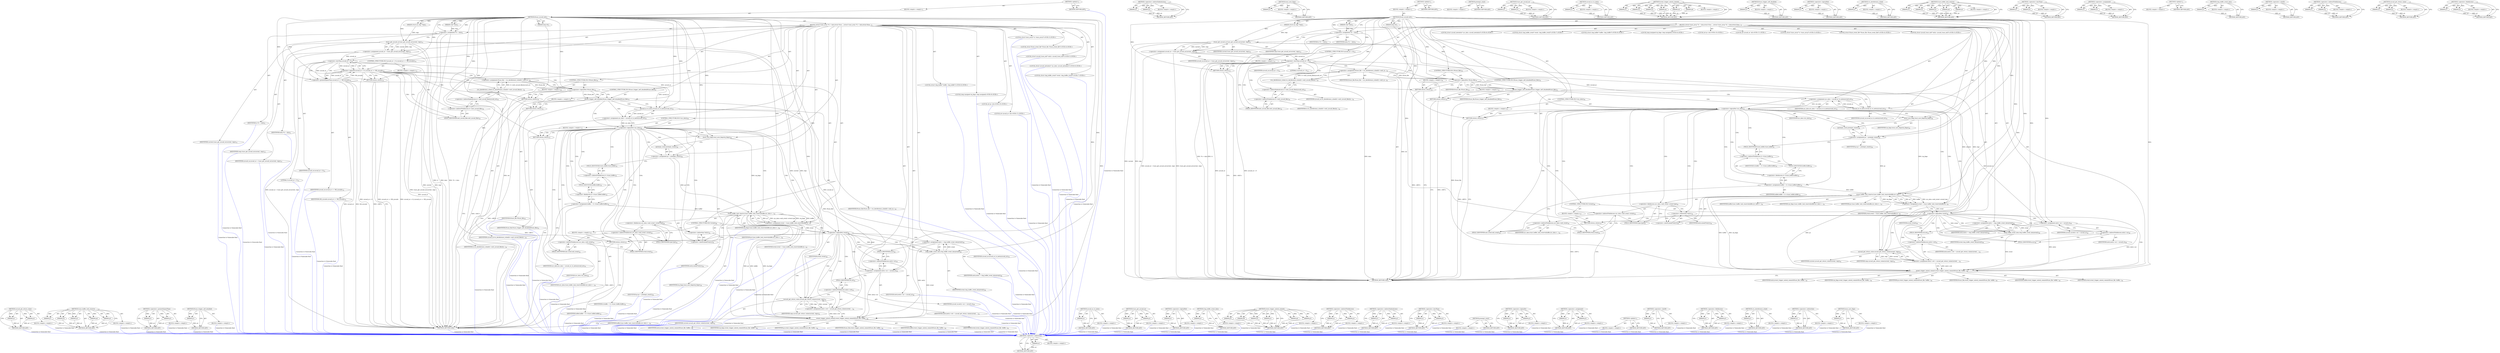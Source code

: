digraph "local_save_flags" {
vulnerable_221 [label=<(METHOD,&lt;operator&gt;.indirection)>];
vulnerable_222 [label=<(PARAM,p1)>];
vulnerable_223 [label=<(BLOCK,&lt;empty&gt;,&lt;empty&gt;)>];
vulnerable_224 [label=<(METHOD_RETURN,ANY)>];
vulnerable_175 [label=<(METHOD,&lt;operator&gt;.indirectIndexAccess)>];
vulnerable_176 [label=<(PARAM,p1)>];
vulnerable_177 [label=<(PARAM,p2)>];
vulnerable_178 [label=<(BLOCK,&lt;empty&gt;,&lt;empty&gt;)>];
vulnerable_179 [label=<(METHOD_RETURN,ANY)>];
vulnerable_197 [label=<(METHOD,local_save_flags)>];
vulnerable_198 [label=<(PARAM,p1)>];
vulnerable_199 [label=<(BLOCK,&lt;empty&gt;,&lt;empty&gt;)>];
vulnerable_200 [label=<(METHOD_RETURN,ANY)>];
vulnerable_6 [label=<(METHOD,&lt;global&gt;)<SUB>1</SUB>>];
vulnerable_7 [label=<(BLOCK,&lt;empty&gt;,&lt;empty&gt;)<SUB>1</SUB>>];
vulnerable_8 [label=<(METHOD,ftrace_syscall_exit)<SUB>1</SUB>>];
vulnerable_9 [label=<(PARAM,void *data)<SUB>1</SUB>>];
vulnerable_10 [label=<(PARAM,struct pt_regs *regs)<SUB>1</SUB>>];
vulnerable_11 [label=<(PARAM,long ret)<SUB>1</SUB>>];
vulnerable_12 [label=<(BLOCK,{
	struct trace_array *tr = data;
	struct ftrac...,{
	struct trace_array *tr = data;
	struct ftrac...)<SUB>2</SUB>>];
vulnerable_13 [label="<(LOCAL,struct trace_array* tr: trace_array*)<SUB>3</SUB>>"];
vulnerable_14 [label=<(&lt;operator&gt;.assignment,*tr = data)<SUB>3</SUB>>];
vulnerable_15 [label=<(IDENTIFIER,tr,*tr = data)<SUB>3</SUB>>];
vulnerable_16 [label=<(IDENTIFIER,data,*tr = data)<SUB>3</SUB>>];
vulnerable_17 [label="<(LOCAL,struct ftrace_event_file* ftrace_file: ftrace_event_file*)<SUB>4</SUB>>"];
vulnerable_18 [label="<(LOCAL,struct syscall_trace_exit* entry: syscall_trace_exit*)<SUB>5</SUB>>"];
vulnerable_19 [label="<(LOCAL,struct syscall_metadata* sys_data: syscall_metadata*)<SUB>6</SUB>>"];
vulnerable_20 [label="<(LOCAL,struct ring_buffer_event* event: ring_buffer_event*)<SUB>7</SUB>>"];
vulnerable_21 [label="<(LOCAL,struct ring_buffer* buffer: ring_buffer*)<SUB>8</SUB>>"];
vulnerable_22 [label="<(LOCAL,long unsigned irq_flags: long unsigned)<SUB>9</SUB>>"];
vulnerable_23 [label="<(LOCAL,int pc: int)<SUB>10</SUB>>"];
vulnerable_24 [label="<(LOCAL,int syscall_nr: int)<SUB>11</SUB>>"];
vulnerable_25 [label=<(&lt;operator&gt;.assignment,syscall_nr = trace_get_syscall_nr(current, regs))<SUB>13</SUB>>];
vulnerable_26 [label=<(IDENTIFIER,syscall_nr,syscall_nr = trace_get_syscall_nr(current, regs))<SUB>13</SUB>>];
vulnerable_27 [label=<(trace_get_syscall_nr,trace_get_syscall_nr(current, regs))<SUB>13</SUB>>];
vulnerable_28 [label=<(IDENTIFIER,current,trace_get_syscall_nr(current, regs))<SUB>13</SUB>>];
vulnerable_29 [label=<(IDENTIFIER,regs,trace_get_syscall_nr(current, regs))<SUB>13</SUB>>];
vulnerable_30 [label=<(CONTROL_STRUCTURE,IF,if (syscall_nr &lt; 0))<SUB>14</SUB>>];
vulnerable_31 [label=<(&lt;operator&gt;.lessThan,syscall_nr &lt; 0)<SUB>14</SUB>>];
vulnerable_32 [label=<(IDENTIFIER,syscall_nr,syscall_nr &lt; 0)<SUB>14</SUB>>];
vulnerable_33 [label=<(LITERAL,0,syscall_nr &lt; 0)<SUB>14</SUB>>];
vulnerable_34 [label=<(BLOCK,&lt;empty&gt;,&lt;empty&gt;)<SUB>15</SUB>>];
vulnerable_35 [label=<(RETURN,return;,return;)<SUB>15</SUB>>];
vulnerable_36 [label=<(&lt;operator&gt;.assignment,ftrace_file = rcu_dereference_sched(tr-&gt;exit_sy...)<SUB>18</SUB>>];
vulnerable_37 [label=<(IDENTIFIER,ftrace_file,ftrace_file = rcu_dereference_sched(tr-&gt;exit_sy...)<SUB>18</SUB>>];
vulnerable_38 [label=<(rcu_dereference_sched,rcu_dereference_sched(tr-&gt;exit_syscall_files[sy...)<SUB>18</SUB>>];
vulnerable_39 [label=<(&lt;operator&gt;.indirectIndexAccess,tr-&gt;exit_syscall_files[syscall_nr])<SUB>18</SUB>>];
vulnerable_40 [label=<(&lt;operator&gt;.indirectFieldAccess,tr-&gt;exit_syscall_files)<SUB>18</SUB>>];
vulnerable_41 [label=<(IDENTIFIER,tr,rcu_dereference_sched(tr-&gt;exit_syscall_files[sy...)<SUB>18</SUB>>];
vulnerable_42 [label=<(FIELD_IDENTIFIER,exit_syscall_files,exit_syscall_files)<SUB>18</SUB>>];
vulnerable_43 [label=<(IDENTIFIER,syscall_nr,rcu_dereference_sched(tr-&gt;exit_syscall_files[sy...)<SUB>18</SUB>>];
vulnerable_44 [label=<(CONTROL_STRUCTURE,IF,if (!ftrace_file))<SUB>19</SUB>>];
vulnerable_45 [label=<(&lt;operator&gt;.logicalNot,!ftrace_file)<SUB>19</SUB>>];
vulnerable_46 [label=<(IDENTIFIER,ftrace_file,!ftrace_file)<SUB>19</SUB>>];
vulnerable_47 [label=<(BLOCK,&lt;empty&gt;,&lt;empty&gt;)<SUB>20</SUB>>];
vulnerable_48 [label=<(RETURN,return;,return;)<SUB>20</SUB>>];
vulnerable_49 [label=<(CONTROL_STRUCTURE,IF,if (ftrace_trigger_soft_disabled(ftrace_file)))<SUB>22</SUB>>];
vulnerable_50 [label=<(ftrace_trigger_soft_disabled,ftrace_trigger_soft_disabled(ftrace_file))<SUB>22</SUB>>];
vulnerable_51 [label=<(IDENTIFIER,ftrace_file,ftrace_trigger_soft_disabled(ftrace_file))<SUB>22</SUB>>];
vulnerable_52 [label=<(BLOCK,&lt;empty&gt;,&lt;empty&gt;)<SUB>23</SUB>>];
vulnerable_53 [label=<(RETURN,return;,return;)<SUB>23</SUB>>];
vulnerable_54 [label=<(&lt;operator&gt;.assignment,sys_data = syscall_nr_to_meta(syscall_nr))<SUB>25</SUB>>];
vulnerable_55 [label=<(IDENTIFIER,sys_data,sys_data = syscall_nr_to_meta(syscall_nr))<SUB>25</SUB>>];
vulnerable_56 [label=<(syscall_nr_to_meta,syscall_nr_to_meta(syscall_nr))<SUB>25</SUB>>];
vulnerable_57 [label=<(IDENTIFIER,syscall_nr,syscall_nr_to_meta(syscall_nr))<SUB>25</SUB>>];
vulnerable_58 [label=<(CONTROL_STRUCTURE,IF,if (!sys_data))<SUB>26</SUB>>];
vulnerable_59 [label=<(&lt;operator&gt;.logicalNot,!sys_data)<SUB>26</SUB>>];
vulnerable_60 [label=<(IDENTIFIER,sys_data,!sys_data)<SUB>26</SUB>>];
vulnerable_61 [label=<(BLOCK,&lt;empty&gt;,&lt;empty&gt;)<SUB>27</SUB>>];
vulnerable_62 [label=<(RETURN,return;,return;)<SUB>27</SUB>>];
vulnerable_63 [label=<(local_save_flags,local_save_flags(irq_flags))<SUB>29</SUB>>];
vulnerable_64 [label=<(IDENTIFIER,irq_flags,local_save_flags(irq_flags))<SUB>29</SUB>>];
vulnerable_65 [label=<(&lt;operator&gt;.assignment,pc = preempt_count())<SUB>30</SUB>>];
vulnerable_66 [label=<(IDENTIFIER,pc,pc = preempt_count())<SUB>30</SUB>>];
vulnerable_67 [label=<(preempt_count,preempt_count())<SUB>30</SUB>>];
vulnerable_68 [label=<(&lt;operator&gt;.assignment,buffer = tr-&gt;trace_buffer.buffer)<SUB>32</SUB>>];
vulnerable_69 [label=<(IDENTIFIER,buffer,buffer = tr-&gt;trace_buffer.buffer)<SUB>32</SUB>>];
vulnerable_70 [label=<(&lt;operator&gt;.fieldAccess,tr-&gt;trace_buffer.buffer)<SUB>32</SUB>>];
vulnerable_71 [label=<(&lt;operator&gt;.indirectFieldAccess,tr-&gt;trace_buffer)<SUB>32</SUB>>];
vulnerable_72 [label=<(IDENTIFIER,tr,buffer = tr-&gt;trace_buffer.buffer)<SUB>32</SUB>>];
vulnerable_73 [label=<(FIELD_IDENTIFIER,trace_buffer,trace_buffer)<SUB>32</SUB>>];
vulnerable_74 [label=<(FIELD_IDENTIFIER,buffer,buffer)<SUB>32</SUB>>];
vulnerable_75 [label=<(&lt;operator&gt;.assignment,event = trace_buffer_lock_reserve(buffer,
			sy...)<SUB>33</SUB>>];
vulnerable_76 [label=<(IDENTIFIER,event,event = trace_buffer_lock_reserve(buffer,
			sy...)<SUB>33</SUB>>];
vulnerable_77 [label=<(trace_buffer_lock_reserve,trace_buffer_lock_reserve(buffer,
			sys_data-&gt;...)<SUB>33</SUB>>];
vulnerable_78 [label=<(IDENTIFIER,buffer,trace_buffer_lock_reserve(buffer,
			sys_data-&gt;...)<SUB>33</SUB>>];
vulnerable_79 [label=<(&lt;operator&gt;.fieldAccess,sys_data-&gt;exit_event-&gt;event.type)<SUB>34</SUB>>];
vulnerable_80 [label=<(&lt;operator&gt;.indirectFieldAccess,sys_data-&gt;exit_event-&gt;event)<SUB>34</SUB>>];
vulnerable_81 [label=<(&lt;operator&gt;.indirectFieldAccess,sys_data-&gt;exit_event)<SUB>34</SUB>>];
vulnerable_82 [label=<(IDENTIFIER,sys_data,trace_buffer_lock_reserve(buffer,
			sys_data-&gt;...)<SUB>34</SUB>>];
vulnerable_83 [label=<(FIELD_IDENTIFIER,exit_event,exit_event)<SUB>34</SUB>>];
vulnerable_84 [label=<(FIELD_IDENTIFIER,event,event)<SUB>34</SUB>>];
vulnerable_85 [label=<(FIELD_IDENTIFIER,type,type)<SUB>34</SUB>>];
vulnerable_86 [label=<(&lt;operator&gt;.sizeOf,sizeof(*entry))<SUB>34</SUB>>];
vulnerable_87 [label=<(&lt;operator&gt;.indirection,*entry)<SUB>34</SUB>>];
vulnerable_88 [label=<(IDENTIFIER,entry,sizeof(*entry))<SUB>34</SUB>>];
vulnerable_89 [label=<(IDENTIFIER,irq_flags,trace_buffer_lock_reserve(buffer,
			sys_data-&gt;...)<SUB>35</SUB>>];
vulnerable_90 [label=<(IDENTIFIER,pc,trace_buffer_lock_reserve(buffer,
			sys_data-&gt;...)<SUB>35</SUB>>];
vulnerable_91 [label=<(CONTROL_STRUCTURE,IF,if (!event))<SUB>36</SUB>>];
vulnerable_92 [label=<(&lt;operator&gt;.logicalNot,!event)<SUB>36</SUB>>];
vulnerable_93 [label=<(IDENTIFIER,event,!event)<SUB>36</SUB>>];
vulnerable_94 [label=<(BLOCK,&lt;empty&gt;,&lt;empty&gt;)<SUB>37</SUB>>];
vulnerable_95 [label=<(RETURN,return;,return;)<SUB>37</SUB>>];
vulnerable_96 [label=<(&lt;operator&gt;.assignment,entry = ring_buffer_event_data(event))<SUB>39</SUB>>];
vulnerable_97 [label=<(IDENTIFIER,entry,entry = ring_buffer_event_data(event))<SUB>39</SUB>>];
vulnerable_98 [label=<(ring_buffer_event_data,ring_buffer_event_data(event))<SUB>39</SUB>>];
vulnerable_99 [label=<(IDENTIFIER,event,ring_buffer_event_data(event))<SUB>39</SUB>>];
vulnerable_100 [label=<(&lt;operator&gt;.assignment,entry-&gt;nr = syscall_nr)<SUB>40</SUB>>];
vulnerable_101 [label=<(&lt;operator&gt;.indirectFieldAccess,entry-&gt;nr)<SUB>40</SUB>>];
vulnerable_102 [label=<(IDENTIFIER,entry,entry-&gt;nr = syscall_nr)<SUB>40</SUB>>];
vulnerable_103 [label=<(FIELD_IDENTIFIER,nr,nr)<SUB>40</SUB>>];
vulnerable_104 [label=<(IDENTIFIER,syscall_nr,entry-&gt;nr = syscall_nr)<SUB>40</SUB>>];
vulnerable_105 [label=<(&lt;operator&gt;.assignment,entry-&gt;ret = syscall_get_return_value(current, ...)<SUB>41</SUB>>];
vulnerable_106 [label=<(&lt;operator&gt;.indirectFieldAccess,entry-&gt;ret)<SUB>41</SUB>>];
vulnerable_107 [label=<(IDENTIFIER,entry,entry-&gt;ret = syscall_get_return_value(current, ...)<SUB>41</SUB>>];
vulnerable_108 [label=<(FIELD_IDENTIFIER,ret,ret)<SUB>41</SUB>>];
vulnerable_109 [label=<(syscall_get_return_value,syscall_get_return_value(current, regs))<SUB>41</SUB>>];
vulnerable_110 [label=<(IDENTIFIER,current,syscall_get_return_value(current, regs))<SUB>41</SUB>>];
vulnerable_111 [label=<(IDENTIFIER,regs,syscall_get_return_value(current, regs))<SUB>41</SUB>>];
vulnerable_112 [label=<(event_trigger_unlock_commit,event_trigger_unlock_commit(ftrace_file, buffer...)<SUB>43</SUB>>];
vulnerable_113 [label=<(IDENTIFIER,ftrace_file,event_trigger_unlock_commit(ftrace_file, buffer...)<SUB>43</SUB>>];
vulnerable_114 [label=<(IDENTIFIER,buffer,event_trigger_unlock_commit(ftrace_file, buffer...)<SUB>43</SUB>>];
vulnerable_115 [label=<(IDENTIFIER,event,event_trigger_unlock_commit(ftrace_file, buffer...)<SUB>43</SUB>>];
vulnerable_116 [label=<(IDENTIFIER,entry,event_trigger_unlock_commit(ftrace_file, buffer...)<SUB>43</SUB>>];
vulnerable_117 [label=<(IDENTIFIER,irq_flags,event_trigger_unlock_commit(ftrace_file, buffer...)<SUB>44</SUB>>];
vulnerable_118 [label=<(IDENTIFIER,pc,event_trigger_unlock_commit(ftrace_file, buffer...)<SUB>44</SUB>>];
vulnerable_119 [label=<(METHOD_RETURN,void)<SUB>1</SUB>>];
vulnerable_121 [label=<(METHOD_RETURN,ANY)<SUB>1</SUB>>];
vulnerable_201 [label=<(METHOD,preempt_count)>];
vulnerable_202 [label=<(BLOCK,&lt;empty&gt;,&lt;empty&gt;)>];
vulnerable_203 [label=<(METHOD_RETURN,ANY)>];
vulnerable_161 [label=<(METHOD,trace_get_syscall_nr)>];
vulnerable_162 [label=<(PARAM,p1)>];
vulnerable_163 [label=<(PARAM,p2)>];
vulnerable_164 [label=<(BLOCK,&lt;empty&gt;,&lt;empty&gt;)>];
vulnerable_165 [label=<(METHOD_RETURN,ANY)>];
vulnerable_193 [label=<(METHOD,syscall_nr_to_meta)>];
vulnerable_194 [label=<(PARAM,p1)>];
vulnerable_195 [label=<(BLOCK,&lt;empty&gt;,&lt;empty&gt;)>];
vulnerable_196 [label=<(METHOD_RETURN,ANY)>];
vulnerable_234 [label=<(METHOD,event_trigger_unlock_commit)>];
vulnerable_235 [label=<(PARAM,p1)>];
vulnerable_236 [label=<(PARAM,p2)>];
vulnerable_237 [label=<(PARAM,p3)>];
vulnerable_238 [label=<(PARAM,p4)>];
vulnerable_239 [label=<(PARAM,p5)>];
vulnerable_240 [label=<(PARAM,p6)>];
vulnerable_241 [label=<(BLOCK,&lt;empty&gt;,&lt;empty&gt;)>];
vulnerable_242 [label=<(METHOD_RETURN,ANY)>];
vulnerable_189 [label=<(METHOD,ftrace_trigger_soft_disabled)>];
vulnerable_190 [label=<(PARAM,p1)>];
vulnerable_191 [label=<(BLOCK,&lt;empty&gt;,&lt;empty&gt;)>];
vulnerable_192 [label=<(METHOD_RETURN,ANY)>];
vulnerable_185 [label=<(METHOD,&lt;operator&gt;.logicalNot)>];
vulnerable_186 [label=<(PARAM,p1)>];
vulnerable_187 [label=<(BLOCK,&lt;empty&gt;,&lt;empty&gt;)>];
vulnerable_188 [label=<(METHOD_RETURN,ANY)>];
vulnerable_171 [label=<(METHOD,rcu_dereference_sched)>];
vulnerable_172 [label=<(PARAM,p1)>];
vulnerable_173 [label=<(BLOCK,&lt;empty&gt;,&lt;empty&gt;)>];
vulnerable_174 [label=<(METHOD_RETURN,ANY)>];
vulnerable_209 [label=<(METHOD,trace_buffer_lock_reserve)>];
vulnerable_210 [label=<(PARAM,p1)>];
vulnerable_211 [label=<(PARAM,p2)>];
vulnerable_212 [label=<(PARAM,p3)>];
vulnerable_213 [label=<(PARAM,p4)>];
vulnerable_214 [label=<(PARAM,p5)>];
vulnerable_215 [label=<(BLOCK,&lt;empty&gt;,&lt;empty&gt;)>];
vulnerable_216 [label=<(METHOD_RETURN,ANY)>];
vulnerable_166 [label=<(METHOD,&lt;operator&gt;.lessThan)>];
vulnerable_167 [label=<(PARAM,p1)>];
vulnerable_168 [label=<(PARAM,p2)>];
vulnerable_169 [label=<(BLOCK,&lt;empty&gt;,&lt;empty&gt;)>];
vulnerable_170 [label=<(METHOD_RETURN,ANY)>];
vulnerable_156 [label=<(METHOD,&lt;operator&gt;.assignment)>];
vulnerable_157 [label=<(PARAM,p1)>];
vulnerable_158 [label=<(PARAM,p2)>];
vulnerable_159 [label=<(BLOCK,&lt;empty&gt;,&lt;empty&gt;)>];
vulnerable_160 [label=<(METHOD_RETURN,ANY)>];
vulnerable_150 [label=<(METHOD,&lt;global&gt;)<SUB>1</SUB>>];
vulnerable_151 [label=<(BLOCK,&lt;empty&gt;,&lt;empty&gt;)>];
vulnerable_152 [label=<(METHOD_RETURN,ANY)>];
vulnerable_225 [label=<(METHOD,ring_buffer_event_data)>];
vulnerable_226 [label=<(PARAM,p1)>];
vulnerable_227 [label=<(BLOCK,&lt;empty&gt;,&lt;empty&gt;)>];
vulnerable_228 [label=<(METHOD_RETURN,ANY)>];
vulnerable_217 [label=<(METHOD,&lt;operator&gt;.sizeOf)>];
vulnerable_218 [label=<(PARAM,p1)>];
vulnerable_219 [label=<(BLOCK,&lt;empty&gt;,&lt;empty&gt;)>];
vulnerable_220 [label=<(METHOD_RETURN,ANY)>];
vulnerable_180 [label=<(METHOD,&lt;operator&gt;.indirectFieldAccess)>];
vulnerable_181 [label=<(PARAM,p1)>];
vulnerable_182 [label=<(PARAM,p2)>];
vulnerable_183 [label=<(BLOCK,&lt;empty&gt;,&lt;empty&gt;)>];
vulnerable_184 [label=<(METHOD_RETURN,ANY)>];
vulnerable_229 [label=<(METHOD,syscall_get_return_value)>];
vulnerable_230 [label=<(PARAM,p1)>];
vulnerable_231 [label=<(PARAM,p2)>];
vulnerable_232 [label=<(BLOCK,&lt;empty&gt;,&lt;empty&gt;)>];
vulnerable_233 [label=<(METHOD_RETURN,ANY)>];
vulnerable_204 [label=<(METHOD,&lt;operator&gt;.fieldAccess)>];
vulnerable_205 [label=<(PARAM,p1)>];
vulnerable_206 [label=<(PARAM,p2)>];
vulnerable_207 [label=<(BLOCK,&lt;empty&gt;,&lt;empty&gt;)>];
vulnerable_208 [label=<(METHOD_RETURN,ANY)>];
fixed_243 [label=<(METHOD,syscall_get_return_value)>];
fixed_244 [label=<(PARAM,p1)>];
fixed_245 [label=<(PARAM,p2)>];
fixed_246 [label=<(BLOCK,&lt;empty&gt;,&lt;empty&gt;)>];
fixed_247 [label=<(METHOD_RETURN,ANY)>];
fixed_223 [label=<(METHOD,trace_buffer_lock_reserve)>];
fixed_224 [label=<(PARAM,p1)>];
fixed_225 [label=<(PARAM,p2)>];
fixed_226 [label=<(PARAM,p3)>];
fixed_227 [label=<(PARAM,p4)>];
fixed_228 [label=<(PARAM,p5)>];
fixed_229 [label=<(BLOCK,&lt;empty&gt;,&lt;empty&gt;)>];
fixed_230 [label=<(METHOD_RETURN,ANY)>];
fixed_180 [label=<(METHOD,&lt;operator&gt;.greaterEqualsThan)>];
fixed_181 [label=<(PARAM,p1)>];
fixed_182 [label=<(PARAM,p2)>];
fixed_183 [label=<(BLOCK,&lt;empty&gt;,&lt;empty&gt;)>];
fixed_184 [label=<(METHOD_RETURN,ANY)>];
fixed_203 [label=<(METHOD,ftrace_trigger_soft_disabled)>];
fixed_204 [label=<(PARAM,p1)>];
fixed_205 [label=<(BLOCK,&lt;empty&gt;,&lt;empty&gt;)>];
fixed_206 [label=<(METHOD_RETURN,ANY)>];
fixed_6 [label=<(METHOD,&lt;global&gt;)<SUB>1</SUB>>];
fixed_7 [label=<(BLOCK,&lt;empty&gt;,&lt;empty&gt;)<SUB>1</SUB>>];
fixed_8 [label=<(METHOD,ftrace_syscall_exit)<SUB>1</SUB>>];
fixed_9 [label=<(PARAM,void *data)<SUB>1</SUB>>];
fixed_10 [label=<(PARAM,struct pt_regs *regs)<SUB>1</SUB>>];
fixed_11 [label=<(PARAM,long ret)<SUB>1</SUB>>];
fixed_12 [label=<(BLOCK,{
	struct trace_array *tr = data;
	struct ftrac...,{
	struct trace_array *tr = data;
	struct ftrac...)<SUB>2</SUB>>];
fixed_13 [label="<(LOCAL,struct trace_array* tr: trace_array*)<SUB>3</SUB>>"];
fixed_14 [label=<(&lt;operator&gt;.assignment,*tr = data)<SUB>3</SUB>>];
fixed_15 [label=<(IDENTIFIER,tr,*tr = data)<SUB>3</SUB>>];
fixed_16 [label=<(IDENTIFIER,data,*tr = data)<SUB>3</SUB>>];
fixed_17 [label="<(LOCAL,struct ftrace_event_file* ftrace_file: ftrace_event_file*)<SUB>4</SUB>>"];
fixed_18 [label="<(LOCAL,struct syscall_trace_exit* entry: syscall_trace_exit*)<SUB>5</SUB>>"];
fixed_19 [label="<(LOCAL,struct syscall_metadata* sys_data: syscall_metadata*)<SUB>6</SUB>>"];
fixed_20 [label="<(LOCAL,struct ring_buffer_event* event: ring_buffer_event*)<SUB>7</SUB>>"];
fixed_21 [label="<(LOCAL,struct ring_buffer* buffer: ring_buffer*)<SUB>8</SUB>>"];
fixed_22 [label="<(LOCAL,long unsigned irq_flags: long unsigned)<SUB>9</SUB>>"];
fixed_23 [label="<(LOCAL,int pc: int)<SUB>10</SUB>>"];
fixed_24 [label="<(LOCAL,int syscall_nr: int)<SUB>11</SUB>>"];
fixed_25 [label=<(&lt;operator&gt;.assignment,syscall_nr = trace_get_syscall_nr(current, regs))<SUB>13</SUB>>];
fixed_26 [label=<(IDENTIFIER,syscall_nr,syscall_nr = trace_get_syscall_nr(current, regs))<SUB>13</SUB>>];
fixed_27 [label=<(trace_get_syscall_nr,trace_get_syscall_nr(current, regs))<SUB>13</SUB>>];
fixed_28 [label=<(IDENTIFIER,current,trace_get_syscall_nr(current, regs))<SUB>13</SUB>>];
fixed_29 [label=<(IDENTIFIER,regs,trace_get_syscall_nr(current, regs))<SUB>13</SUB>>];
fixed_30 [label=<(CONTROL_STRUCTURE,IF,if (syscall_nr &lt; 0 || syscall_nr &gt;= NR_syscalls))<SUB>14</SUB>>];
fixed_31 [label=<(&lt;operator&gt;.logicalOr,syscall_nr &lt; 0 || syscall_nr &gt;= NR_syscalls)<SUB>14</SUB>>];
fixed_32 [label=<(&lt;operator&gt;.lessThan,syscall_nr &lt; 0)<SUB>14</SUB>>];
fixed_33 [label=<(IDENTIFIER,syscall_nr,syscall_nr &lt; 0)<SUB>14</SUB>>];
fixed_34 [label=<(LITERAL,0,syscall_nr &lt; 0)<SUB>14</SUB>>];
fixed_35 [label=<(&lt;operator&gt;.greaterEqualsThan,syscall_nr &gt;= NR_syscalls)<SUB>14</SUB>>];
fixed_36 [label=<(IDENTIFIER,syscall_nr,syscall_nr &gt;= NR_syscalls)<SUB>14</SUB>>];
fixed_37 [label=<(IDENTIFIER,NR_syscalls,syscall_nr &gt;= NR_syscalls)<SUB>14</SUB>>];
fixed_38 [label=<(BLOCK,&lt;empty&gt;,&lt;empty&gt;)<SUB>15</SUB>>];
fixed_39 [label=<(RETURN,return;,return;)<SUB>15</SUB>>];
fixed_40 [label=<(&lt;operator&gt;.assignment,ftrace_file = rcu_dereference_sched(tr-&gt;exit_sy...)<SUB>18</SUB>>];
fixed_41 [label=<(IDENTIFIER,ftrace_file,ftrace_file = rcu_dereference_sched(tr-&gt;exit_sy...)<SUB>18</SUB>>];
fixed_42 [label=<(rcu_dereference_sched,rcu_dereference_sched(tr-&gt;exit_syscall_files[sy...)<SUB>18</SUB>>];
fixed_43 [label=<(&lt;operator&gt;.indirectIndexAccess,tr-&gt;exit_syscall_files[syscall_nr])<SUB>18</SUB>>];
fixed_44 [label=<(&lt;operator&gt;.indirectFieldAccess,tr-&gt;exit_syscall_files)<SUB>18</SUB>>];
fixed_45 [label=<(IDENTIFIER,tr,rcu_dereference_sched(tr-&gt;exit_syscall_files[sy...)<SUB>18</SUB>>];
fixed_46 [label=<(FIELD_IDENTIFIER,exit_syscall_files,exit_syscall_files)<SUB>18</SUB>>];
fixed_47 [label=<(IDENTIFIER,syscall_nr,rcu_dereference_sched(tr-&gt;exit_syscall_files[sy...)<SUB>18</SUB>>];
fixed_48 [label=<(CONTROL_STRUCTURE,IF,if (!ftrace_file))<SUB>19</SUB>>];
fixed_49 [label=<(&lt;operator&gt;.logicalNot,!ftrace_file)<SUB>19</SUB>>];
fixed_50 [label=<(IDENTIFIER,ftrace_file,!ftrace_file)<SUB>19</SUB>>];
fixed_51 [label=<(BLOCK,&lt;empty&gt;,&lt;empty&gt;)<SUB>20</SUB>>];
fixed_52 [label=<(RETURN,return;,return;)<SUB>20</SUB>>];
fixed_53 [label=<(CONTROL_STRUCTURE,IF,if (ftrace_trigger_soft_disabled(ftrace_file)))<SUB>22</SUB>>];
fixed_54 [label=<(ftrace_trigger_soft_disabled,ftrace_trigger_soft_disabled(ftrace_file))<SUB>22</SUB>>];
fixed_55 [label=<(IDENTIFIER,ftrace_file,ftrace_trigger_soft_disabled(ftrace_file))<SUB>22</SUB>>];
fixed_56 [label=<(BLOCK,&lt;empty&gt;,&lt;empty&gt;)<SUB>23</SUB>>];
fixed_57 [label=<(RETURN,return;,return;)<SUB>23</SUB>>];
fixed_58 [label=<(&lt;operator&gt;.assignment,sys_data = syscall_nr_to_meta(syscall_nr))<SUB>25</SUB>>];
fixed_59 [label=<(IDENTIFIER,sys_data,sys_data = syscall_nr_to_meta(syscall_nr))<SUB>25</SUB>>];
fixed_60 [label=<(syscall_nr_to_meta,syscall_nr_to_meta(syscall_nr))<SUB>25</SUB>>];
fixed_61 [label=<(IDENTIFIER,syscall_nr,syscall_nr_to_meta(syscall_nr))<SUB>25</SUB>>];
fixed_62 [label=<(CONTROL_STRUCTURE,IF,if (!sys_data))<SUB>26</SUB>>];
fixed_63 [label=<(&lt;operator&gt;.logicalNot,!sys_data)<SUB>26</SUB>>];
fixed_64 [label=<(IDENTIFIER,sys_data,!sys_data)<SUB>26</SUB>>];
fixed_65 [label=<(BLOCK,&lt;empty&gt;,&lt;empty&gt;)<SUB>27</SUB>>];
fixed_66 [label=<(RETURN,return;,return;)<SUB>27</SUB>>];
fixed_67 [label=<(local_save_flags,local_save_flags(irq_flags))<SUB>29</SUB>>];
fixed_68 [label=<(IDENTIFIER,irq_flags,local_save_flags(irq_flags))<SUB>29</SUB>>];
fixed_69 [label=<(&lt;operator&gt;.assignment,pc = preempt_count())<SUB>30</SUB>>];
fixed_70 [label=<(IDENTIFIER,pc,pc = preempt_count())<SUB>30</SUB>>];
fixed_71 [label=<(preempt_count,preempt_count())<SUB>30</SUB>>];
fixed_72 [label=<(&lt;operator&gt;.assignment,buffer = tr-&gt;trace_buffer.buffer)<SUB>32</SUB>>];
fixed_73 [label=<(IDENTIFIER,buffer,buffer = tr-&gt;trace_buffer.buffer)<SUB>32</SUB>>];
fixed_74 [label=<(&lt;operator&gt;.fieldAccess,tr-&gt;trace_buffer.buffer)<SUB>32</SUB>>];
fixed_75 [label=<(&lt;operator&gt;.indirectFieldAccess,tr-&gt;trace_buffer)<SUB>32</SUB>>];
fixed_76 [label=<(IDENTIFIER,tr,buffer = tr-&gt;trace_buffer.buffer)<SUB>32</SUB>>];
fixed_77 [label=<(FIELD_IDENTIFIER,trace_buffer,trace_buffer)<SUB>32</SUB>>];
fixed_78 [label=<(FIELD_IDENTIFIER,buffer,buffer)<SUB>32</SUB>>];
fixed_79 [label=<(&lt;operator&gt;.assignment,event = trace_buffer_lock_reserve(buffer,
			sy...)<SUB>33</SUB>>];
fixed_80 [label=<(IDENTIFIER,event,event = trace_buffer_lock_reserve(buffer,
			sy...)<SUB>33</SUB>>];
fixed_81 [label=<(trace_buffer_lock_reserve,trace_buffer_lock_reserve(buffer,
			sys_data-&gt;...)<SUB>33</SUB>>];
fixed_82 [label=<(IDENTIFIER,buffer,trace_buffer_lock_reserve(buffer,
			sys_data-&gt;...)<SUB>33</SUB>>];
fixed_83 [label=<(&lt;operator&gt;.fieldAccess,sys_data-&gt;exit_event-&gt;event.type)<SUB>34</SUB>>];
fixed_84 [label=<(&lt;operator&gt;.indirectFieldAccess,sys_data-&gt;exit_event-&gt;event)<SUB>34</SUB>>];
fixed_85 [label=<(&lt;operator&gt;.indirectFieldAccess,sys_data-&gt;exit_event)<SUB>34</SUB>>];
fixed_86 [label=<(IDENTIFIER,sys_data,trace_buffer_lock_reserve(buffer,
			sys_data-&gt;...)<SUB>34</SUB>>];
fixed_87 [label=<(FIELD_IDENTIFIER,exit_event,exit_event)<SUB>34</SUB>>];
fixed_88 [label=<(FIELD_IDENTIFIER,event,event)<SUB>34</SUB>>];
fixed_89 [label=<(FIELD_IDENTIFIER,type,type)<SUB>34</SUB>>];
fixed_90 [label=<(&lt;operator&gt;.sizeOf,sizeof(*entry))<SUB>34</SUB>>];
fixed_91 [label=<(&lt;operator&gt;.indirection,*entry)<SUB>34</SUB>>];
fixed_92 [label=<(IDENTIFIER,entry,sizeof(*entry))<SUB>34</SUB>>];
fixed_93 [label=<(IDENTIFIER,irq_flags,trace_buffer_lock_reserve(buffer,
			sys_data-&gt;...)<SUB>35</SUB>>];
fixed_94 [label=<(IDENTIFIER,pc,trace_buffer_lock_reserve(buffer,
			sys_data-&gt;...)<SUB>35</SUB>>];
fixed_95 [label=<(CONTROL_STRUCTURE,IF,if (!event))<SUB>36</SUB>>];
fixed_96 [label=<(&lt;operator&gt;.logicalNot,!event)<SUB>36</SUB>>];
fixed_97 [label=<(IDENTIFIER,event,!event)<SUB>36</SUB>>];
fixed_98 [label=<(BLOCK,&lt;empty&gt;,&lt;empty&gt;)<SUB>37</SUB>>];
fixed_99 [label=<(RETURN,return;,return;)<SUB>37</SUB>>];
fixed_100 [label=<(&lt;operator&gt;.assignment,entry = ring_buffer_event_data(event))<SUB>39</SUB>>];
fixed_101 [label=<(IDENTIFIER,entry,entry = ring_buffer_event_data(event))<SUB>39</SUB>>];
fixed_102 [label=<(ring_buffer_event_data,ring_buffer_event_data(event))<SUB>39</SUB>>];
fixed_103 [label=<(IDENTIFIER,event,ring_buffer_event_data(event))<SUB>39</SUB>>];
fixed_104 [label=<(&lt;operator&gt;.assignment,entry-&gt;nr = syscall_nr)<SUB>40</SUB>>];
fixed_105 [label=<(&lt;operator&gt;.indirectFieldAccess,entry-&gt;nr)<SUB>40</SUB>>];
fixed_106 [label=<(IDENTIFIER,entry,entry-&gt;nr = syscall_nr)<SUB>40</SUB>>];
fixed_107 [label=<(FIELD_IDENTIFIER,nr,nr)<SUB>40</SUB>>];
fixed_108 [label=<(IDENTIFIER,syscall_nr,entry-&gt;nr = syscall_nr)<SUB>40</SUB>>];
fixed_109 [label=<(&lt;operator&gt;.assignment,entry-&gt;ret = syscall_get_return_value(current, ...)<SUB>41</SUB>>];
fixed_110 [label=<(&lt;operator&gt;.indirectFieldAccess,entry-&gt;ret)<SUB>41</SUB>>];
fixed_111 [label=<(IDENTIFIER,entry,entry-&gt;ret = syscall_get_return_value(current, ...)<SUB>41</SUB>>];
fixed_112 [label=<(FIELD_IDENTIFIER,ret,ret)<SUB>41</SUB>>];
fixed_113 [label=<(syscall_get_return_value,syscall_get_return_value(current, regs))<SUB>41</SUB>>];
fixed_114 [label=<(IDENTIFIER,current,syscall_get_return_value(current, regs))<SUB>41</SUB>>];
fixed_115 [label=<(IDENTIFIER,regs,syscall_get_return_value(current, regs))<SUB>41</SUB>>];
fixed_116 [label=<(event_trigger_unlock_commit,event_trigger_unlock_commit(ftrace_file, buffer...)<SUB>43</SUB>>];
fixed_117 [label=<(IDENTIFIER,ftrace_file,event_trigger_unlock_commit(ftrace_file, buffer...)<SUB>43</SUB>>];
fixed_118 [label=<(IDENTIFIER,buffer,event_trigger_unlock_commit(ftrace_file, buffer...)<SUB>43</SUB>>];
fixed_119 [label=<(IDENTIFIER,event,event_trigger_unlock_commit(ftrace_file, buffer...)<SUB>43</SUB>>];
fixed_120 [label=<(IDENTIFIER,entry,event_trigger_unlock_commit(ftrace_file, buffer...)<SUB>43</SUB>>];
fixed_121 [label=<(IDENTIFIER,irq_flags,event_trigger_unlock_commit(ftrace_file, buffer...)<SUB>44</SUB>>];
fixed_122 [label=<(IDENTIFIER,pc,event_trigger_unlock_commit(ftrace_file, buffer...)<SUB>44</SUB>>];
fixed_123 [label=<(METHOD_RETURN,void)<SUB>1</SUB>>];
fixed_125 [label=<(METHOD_RETURN,ANY)<SUB>1</SUB>>];
fixed_207 [label=<(METHOD,syscall_nr_to_meta)>];
fixed_208 [label=<(PARAM,p1)>];
fixed_209 [label=<(BLOCK,&lt;empty&gt;,&lt;empty&gt;)>];
fixed_210 [label=<(METHOD_RETURN,ANY)>];
fixed_165 [label=<(METHOD,trace_get_syscall_nr)>];
fixed_166 [label=<(PARAM,p1)>];
fixed_167 [label=<(PARAM,p2)>];
fixed_168 [label=<(BLOCK,&lt;empty&gt;,&lt;empty&gt;)>];
fixed_169 [label=<(METHOD_RETURN,ANY)>];
fixed_199 [label=<(METHOD,&lt;operator&gt;.logicalNot)>];
fixed_200 [label=<(PARAM,p1)>];
fixed_201 [label=<(BLOCK,&lt;empty&gt;,&lt;empty&gt;)>];
fixed_202 [label=<(METHOD_RETURN,ANY)>];
fixed_239 [label=<(METHOD,ring_buffer_event_data)>];
fixed_240 [label=<(PARAM,p1)>];
fixed_241 [label=<(BLOCK,&lt;empty&gt;,&lt;empty&gt;)>];
fixed_242 [label=<(METHOD_RETURN,ANY)>];
fixed_248 [label=<(METHOD,event_trigger_unlock_commit)>];
fixed_249 [label=<(PARAM,p1)>];
fixed_250 [label=<(PARAM,p2)>];
fixed_251 [label=<(PARAM,p3)>];
fixed_252 [label=<(PARAM,p4)>];
fixed_253 [label=<(PARAM,p5)>];
fixed_254 [label=<(PARAM,p6)>];
fixed_255 [label=<(BLOCK,&lt;empty&gt;,&lt;empty&gt;)>];
fixed_256 [label=<(METHOD_RETURN,ANY)>];
fixed_194 [label=<(METHOD,&lt;operator&gt;.indirectFieldAccess)>];
fixed_195 [label=<(PARAM,p1)>];
fixed_196 [label=<(PARAM,p2)>];
fixed_197 [label=<(BLOCK,&lt;empty&gt;,&lt;empty&gt;)>];
fixed_198 [label=<(METHOD_RETURN,ANY)>];
fixed_189 [label=<(METHOD,&lt;operator&gt;.indirectIndexAccess)>];
fixed_190 [label=<(PARAM,p1)>];
fixed_191 [label=<(PARAM,p2)>];
fixed_192 [label=<(BLOCK,&lt;empty&gt;,&lt;empty&gt;)>];
fixed_193 [label=<(METHOD_RETURN,ANY)>];
fixed_175 [label=<(METHOD,&lt;operator&gt;.lessThan)>];
fixed_176 [label=<(PARAM,p1)>];
fixed_177 [label=<(PARAM,p2)>];
fixed_178 [label=<(BLOCK,&lt;empty&gt;,&lt;empty&gt;)>];
fixed_179 [label=<(METHOD_RETURN,ANY)>];
fixed_215 [label=<(METHOD,preempt_count)>];
fixed_216 [label=<(BLOCK,&lt;empty&gt;,&lt;empty&gt;)>];
fixed_217 [label=<(METHOD_RETURN,ANY)>];
fixed_170 [label=<(METHOD,&lt;operator&gt;.logicalOr)>];
fixed_171 [label=<(PARAM,p1)>];
fixed_172 [label=<(PARAM,p2)>];
fixed_173 [label=<(BLOCK,&lt;empty&gt;,&lt;empty&gt;)>];
fixed_174 [label=<(METHOD_RETURN,ANY)>];
fixed_160 [label=<(METHOD,&lt;operator&gt;.assignment)>];
fixed_161 [label=<(PARAM,p1)>];
fixed_162 [label=<(PARAM,p2)>];
fixed_163 [label=<(BLOCK,&lt;empty&gt;,&lt;empty&gt;)>];
fixed_164 [label=<(METHOD_RETURN,ANY)>];
fixed_154 [label=<(METHOD,&lt;global&gt;)<SUB>1</SUB>>];
fixed_155 [label=<(BLOCK,&lt;empty&gt;,&lt;empty&gt;)>];
fixed_156 [label=<(METHOD_RETURN,ANY)>];
fixed_231 [label=<(METHOD,&lt;operator&gt;.sizeOf)>];
fixed_232 [label=<(PARAM,p1)>];
fixed_233 [label=<(BLOCK,&lt;empty&gt;,&lt;empty&gt;)>];
fixed_234 [label=<(METHOD_RETURN,ANY)>];
fixed_218 [label=<(METHOD,&lt;operator&gt;.fieldAccess)>];
fixed_219 [label=<(PARAM,p1)>];
fixed_220 [label=<(PARAM,p2)>];
fixed_221 [label=<(BLOCK,&lt;empty&gt;,&lt;empty&gt;)>];
fixed_222 [label=<(METHOD_RETURN,ANY)>];
fixed_185 [label=<(METHOD,rcu_dereference_sched)>];
fixed_186 [label=<(PARAM,p1)>];
fixed_187 [label=<(BLOCK,&lt;empty&gt;,&lt;empty&gt;)>];
fixed_188 [label=<(METHOD_RETURN,ANY)>];
fixed_235 [label=<(METHOD,&lt;operator&gt;.indirection)>];
fixed_236 [label=<(PARAM,p1)>];
fixed_237 [label=<(BLOCK,&lt;empty&gt;,&lt;empty&gt;)>];
fixed_238 [label=<(METHOD_RETURN,ANY)>];
fixed_211 [label=<(METHOD,local_save_flags)>];
fixed_212 [label=<(PARAM,p1)>];
fixed_213 [label=<(BLOCK,&lt;empty&gt;,&lt;empty&gt;)>];
fixed_214 [label=<(METHOD_RETURN,ANY)>];
vulnerable_221 -> vulnerable_222  [key=0, label="AST: "];
vulnerable_221 -> vulnerable_222  [key=1, label="DDG: "];
vulnerable_221 -> vulnerable_223  [key=0, label="AST: "];
vulnerable_221 -> vulnerable_224  [key=0, label="AST: "];
vulnerable_221 -> vulnerable_224  [key=1, label="CFG: "];
vulnerable_222 -> vulnerable_224  [key=0, label="DDG: p1"];
vulnerable_175 -> vulnerable_176  [key=0, label="AST: "];
vulnerable_175 -> vulnerable_176  [key=1, label="DDG: "];
vulnerable_175 -> vulnerable_178  [key=0, label="AST: "];
vulnerable_175 -> vulnerable_177  [key=0, label="AST: "];
vulnerable_175 -> vulnerable_177  [key=1, label="DDG: "];
vulnerable_175 -> vulnerable_179  [key=0, label="AST: "];
vulnerable_175 -> vulnerable_179  [key=1, label="CFG: "];
vulnerable_176 -> vulnerable_179  [key=0, label="DDG: p1"];
vulnerable_177 -> vulnerable_179  [key=0, label="DDG: p2"];
vulnerable_197 -> vulnerable_198  [key=0, label="AST: "];
vulnerable_197 -> vulnerable_198  [key=1, label="DDG: "];
vulnerable_197 -> vulnerable_199  [key=0, label="AST: "];
vulnerable_197 -> vulnerable_200  [key=0, label="AST: "];
vulnerable_197 -> vulnerable_200  [key=1, label="CFG: "];
vulnerable_198 -> vulnerable_200  [key=0, label="DDG: p1"];
vulnerable_6 -> vulnerable_7  [key=0, label="AST: "];
vulnerable_6 -> vulnerable_121  [key=0, label="AST: "];
vulnerable_6 -> vulnerable_121  [key=1, label="CFG: "];
vulnerable_7 -> vulnerable_8  [key=0, label="AST: "];
vulnerable_8 -> vulnerable_9  [key=0, label="AST: "];
vulnerable_8 -> vulnerable_9  [key=1, label="DDG: "];
vulnerable_8 -> vulnerable_10  [key=0, label="AST: "];
vulnerable_8 -> vulnerable_10  [key=1, label="DDG: "];
vulnerable_8 -> vulnerable_11  [key=0, label="AST: "];
vulnerable_8 -> vulnerable_11  [key=1, label="DDG: "];
vulnerable_8 -> vulnerable_12  [key=0, label="AST: "];
vulnerable_8 -> vulnerable_119  [key=0, label="AST: "];
vulnerable_8 -> vulnerable_14  [key=0, label="CFG: "];
vulnerable_8 -> vulnerable_14  [key=1, label="DDG: "];
vulnerable_8 -> vulnerable_65  [key=0, label="DDG: "];
vulnerable_8 -> vulnerable_100  [key=0, label="DDG: "];
vulnerable_8 -> vulnerable_63  [key=0, label="DDG: "];
vulnerable_8 -> vulnerable_112  [key=0, label="DDG: "];
vulnerable_8 -> vulnerable_27  [key=0, label="DDG: "];
vulnerable_8 -> vulnerable_31  [key=0, label="DDG: "];
vulnerable_8 -> vulnerable_35  [key=0, label="DDG: "];
vulnerable_8 -> vulnerable_45  [key=0, label="DDG: "];
vulnerable_8 -> vulnerable_48  [key=0, label="DDG: "];
vulnerable_8 -> vulnerable_50  [key=0, label="DDG: "];
vulnerable_8 -> vulnerable_53  [key=0, label="DDG: "];
vulnerable_8 -> vulnerable_56  [key=0, label="DDG: "];
vulnerable_8 -> vulnerable_59  [key=0, label="DDG: "];
vulnerable_8 -> vulnerable_62  [key=0, label="DDG: "];
vulnerable_8 -> vulnerable_77  [key=0, label="DDG: "];
vulnerable_8 -> vulnerable_92  [key=0, label="DDG: "];
vulnerable_8 -> vulnerable_95  [key=0, label="DDG: "];
vulnerable_8 -> vulnerable_98  [key=0, label="DDG: "];
vulnerable_8 -> vulnerable_109  [key=0, label="DDG: "];
vulnerable_9 -> vulnerable_14  [key=0, label="DDG: data"];
vulnerable_10 -> vulnerable_27  [key=0, label="DDG: regs"];
vulnerable_11 -> vulnerable_119  [key=0, label="DDG: ret"];
vulnerable_12 -> vulnerable_13  [key=0, label="AST: "];
vulnerable_12 -> vulnerable_14  [key=0, label="AST: "];
vulnerable_12 -> vulnerable_17  [key=0, label="AST: "];
vulnerable_12 -> vulnerable_18  [key=0, label="AST: "];
vulnerable_12 -> vulnerable_19  [key=0, label="AST: "];
vulnerable_12 -> vulnerable_20  [key=0, label="AST: "];
vulnerable_12 -> vulnerable_21  [key=0, label="AST: "];
vulnerable_12 -> vulnerable_22  [key=0, label="AST: "];
vulnerable_12 -> vulnerable_23  [key=0, label="AST: "];
vulnerable_12 -> vulnerable_24  [key=0, label="AST: "];
vulnerable_12 -> vulnerable_25  [key=0, label="AST: "];
vulnerable_12 -> vulnerable_30  [key=0, label="AST: "];
vulnerable_12 -> vulnerable_36  [key=0, label="AST: "];
vulnerable_12 -> vulnerable_44  [key=0, label="AST: "];
vulnerable_12 -> vulnerable_49  [key=0, label="AST: "];
vulnerable_12 -> vulnerable_54  [key=0, label="AST: "];
vulnerable_12 -> vulnerable_58  [key=0, label="AST: "];
vulnerable_12 -> vulnerable_63  [key=0, label="AST: "];
vulnerable_12 -> vulnerable_65  [key=0, label="AST: "];
vulnerable_12 -> vulnerable_68  [key=0, label="AST: "];
vulnerable_12 -> vulnerable_75  [key=0, label="AST: "];
vulnerable_12 -> vulnerable_91  [key=0, label="AST: "];
vulnerable_12 -> vulnerable_96  [key=0, label="AST: "];
vulnerable_12 -> vulnerable_100  [key=0, label="AST: "];
vulnerable_12 -> vulnerable_105  [key=0, label="AST: "];
vulnerable_12 -> vulnerable_112  [key=0, label="AST: "];
vulnerable_14 -> vulnerable_15  [key=0, label="AST: "];
vulnerable_14 -> vulnerable_16  [key=0, label="AST: "];
vulnerable_14 -> vulnerable_27  [key=0, label="CFG: "];
vulnerable_14 -> vulnerable_119  [key=0, label="DDG: tr"];
vulnerable_14 -> vulnerable_119  [key=1, label="DDG: data"];
vulnerable_14 -> vulnerable_119  [key=2, label="DDG: *tr = data"];
vulnerable_25 -> vulnerable_26  [key=0, label="AST: "];
vulnerable_25 -> vulnerable_27  [key=0, label="AST: "];
vulnerable_25 -> vulnerable_31  [key=0, label="CFG: "];
vulnerable_25 -> vulnerable_31  [key=1, label="DDG: syscall_nr"];
vulnerable_25 -> vulnerable_119  [key=0, label="DDG: trace_get_syscall_nr(current, regs)"];
vulnerable_25 -> vulnerable_119  [key=1, label="DDG: syscall_nr = trace_get_syscall_nr(current, regs)"];
vulnerable_27 -> vulnerable_28  [key=0, label="AST: "];
vulnerable_27 -> vulnerable_29  [key=0, label="AST: "];
vulnerable_27 -> vulnerable_25  [key=0, label="CFG: "];
vulnerable_27 -> vulnerable_25  [key=1, label="DDG: current"];
vulnerable_27 -> vulnerable_25  [key=2, label="DDG: regs"];
vulnerable_27 -> vulnerable_119  [key=0, label="DDG: current"];
vulnerable_27 -> vulnerable_119  [key=1, label="DDG: regs"];
vulnerable_27 -> vulnerable_109  [key=0, label="DDG: current"];
vulnerable_27 -> vulnerable_109  [key=1, label="DDG: regs"];
vulnerable_30 -> vulnerable_31  [key=0, label="AST: "];
vulnerable_30 -> vulnerable_34  [key=0, label="AST: "];
vulnerable_31 -> vulnerable_32  [key=0, label="AST: "];
vulnerable_31 -> vulnerable_33  [key=0, label="AST: "];
vulnerable_31 -> vulnerable_35  [key=0, label="CFG: "];
vulnerable_31 -> vulnerable_35  [key=1, label="CDG: "];
vulnerable_31 -> vulnerable_42  [key=0, label="CFG: "];
vulnerable_31 -> vulnerable_42  [key=1, label="CDG: "];
vulnerable_31 -> vulnerable_119  [key=0, label="DDG: syscall_nr"];
vulnerable_31 -> vulnerable_119  [key=1, label="DDG: syscall_nr &lt; 0"];
vulnerable_31 -> vulnerable_56  [key=0, label="DDG: syscall_nr"];
vulnerable_31 -> vulnerable_38  [key=0, label="CDG: "];
vulnerable_31 -> vulnerable_45  [key=0, label="CDG: "];
vulnerable_31 -> vulnerable_40  [key=0, label="CDG: "];
vulnerable_31 -> vulnerable_36  [key=0, label="CDG: "];
vulnerable_31 -> vulnerable_39  [key=0, label="CDG: "];
vulnerable_34 -> vulnerable_35  [key=0, label="AST: "];
vulnerable_35 -> vulnerable_119  [key=0, label="CFG: "];
vulnerable_35 -> vulnerable_119  [key=1, label="DDG: &lt;RET&gt;"];
vulnerable_36 -> vulnerable_37  [key=0, label="AST: "];
vulnerable_36 -> vulnerable_38  [key=0, label="AST: "];
vulnerable_36 -> vulnerable_45  [key=0, label="CFG: "];
vulnerable_36 -> vulnerable_45  [key=1, label="DDG: ftrace_file"];
vulnerable_38 -> vulnerable_39  [key=0, label="AST: "];
vulnerable_38 -> vulnerable_36  [key=0, label="CFG: "];
vulnerable_38 -> vulnerable_36  [key=1, label="DDG: tr-&gt;exit_syscall_files[syscall_nr]"];
vulnerable_39 -> vulnerable_40  [key=0, label="AST: "];
vulnerable_39 -> vulnerable_43  [key=0, label="AST: "];
vulnerable_39 -> vulnerable_38  [key=0, label="CFG: "];
vulnerable_40 -> vulnerable_41  [key=0, label="AST: "];
vulnerable_40 -> vulnerable_42  [key=0, label="AST: "];
vulnerable_40 -> vulnerable_39  [key=0, label="CFG: "];
vulnerable_42 -> vulnerable_40  [key=0, label="CFG: "];
vulnerable_44 -> vulnerable_45  [key=0, label="AST: "];
vulnerable_44 -> vulnerable_47  [key=0, label="AST: "];
vulnerable_45 -> vulnerable_46  [key=0, label="AST: "];
vulnerable_45 -> vulnerable_48  [key=0, label="CFG: "];
vulnerable_45 -> vulnerable_48  [key=1, label="CDG: "];
vulnerable_45 -> vulnerable_50  [key=0, label="CFG: "];
vulnerable_45 -> vulnerable_50  [key=1, label="DDG: ftrace_file"];
vulnerable_45 -> vulnerable_50  [key=2, label="CDG: "];
vulnerable_47 -> vulnerable_48  [key=0, label="AST: "];
vulnerable_48 -> vulnerable_119  [key=0, label="CFG: "];
vulnerable_48 -> vulnerable_119  [key=1, label="DDG: &lt;RET&gt;"];
vulnerable_49 -> vulnerable_50  [key=0, label="AST: "];
vulnerable_49 -> vulnerable_52  [key=0, label="AST: "];
vulnerable_50 -> vulnerable_51  [key=0, label="AST: "];
vulnerable_50 -> vulnerable_53  [key=0, label="CFG: "];
vulnerable_50 -> vulnerable_53  [key=1, label="CDG: "];
vulnerable_50 -> vulnerable_56  [key=0, label="CFG: "];
vulnerable_50 -> vulnerable_56  [key=1, label="CDG: "];
vulnerable_50 -> vulnerable_112  [key=0, label="DDG: ftrace_file"];
vulnerable_50 -> vulnerable_59  [key=0, label="CDG: "];
vulnerable_50 -> vulnerable_54  [key=0, label="CDG: "];
vulnerable_52 -> vulnerable_53  [key=0, label="AST: "];
vulnerable_53 -> vulnerable_119  [key=0, label="CFG: "];
vulnerable_53 -> vulnerable_119  [key=1, label="DDG: &lt;RET&gt;"];
vulnerable_54 -> vulnerable_55  [key=0, label="AST: "];
vulnerable_54 -> vulnerable_56  [key=0, label="AST: "];
vulnerable_54 -> vulnerable_59  [key=0, label="CFG: "];
vulnerable_54 -> vulnerable_59  [key=1, label="DDG: sys_data"];
vulnerable_56 -> vulnerable_57  [key=0, label="AST: "];
vulnerable_56 -> vulnerable_54  [key=0, label="CFG: "];
vulnerable_56 -> vulnerable_54  [key=1, label="DDG: syscall_nr"];
vulnerable_56 -> vulnerable_100  [key=0, label="DDG: syscall_nr"];
vulnerable_58 -> vulnerable_59  [key=0, label="AST: "];
vulnerable_58 -> vulnerable_61  [key=0, label="AST: "];
vulnerable_59 -> vulnerable_60  [key=0, label="AST: "];
vulnerable_59 -> vulnerable_62  [key=0, label="CFG: "];
vulnerable_59 -> vulnerable_62  [key=1, label="CDG: "];
vulnerable_59 -> vulnerable_63  [key=0, label="CFG: "];
vulnerable_59 -> vulnerable_63  [key=1, label="CDG: "];
vulnerable_59 -> vulnerable_68  [key=0, label="CDG: "];
vulnerable_59 -> vulnerable_73  [key=0, label="CDG: "];
vulnerable_59 -> vulnerable_77  [key=0, label="CDG: "];
vulnerable_59 -> vulnerable_75  [key=0, label="CDG: "];
vulnerable_59 -> vulnerable_81  [key=0, label="CDG: "];
vulnerable_59 -> vulnerable_84  [key=0, label="CDG: "];
vulnerable_59 -> vulnerable_85  [key=0, label="CDG: "];
vulnerable_59 -> vulnerable_67  [key=0, label="CDG: "];
vulnerable_59 -> vulnerable_74  [key=0, label="CDG: "];
vulnerable_59 -> vulnerable_92  [key=0, label="CDG: "];
vulnerable_59 -> vulnerable_65  [key=0, label="CDG: "];
vulnerable_59 -> vulnerable_87  [key=0, label="CDG: "];
vulnerable_59 -> vulnerable_79  [key=0, label="CDG: "];
vulnerable_59 -> vulnerable_80  [key=0, label="CDG: "];
vulnerable_59 -> vulnerable_83  [key=0, label="CDG: "];
vulnerable_59 -> vulnerable_71  [key=0, label="CDG: "];
vulnerable_59 -> vulnerable_70  [key=0, label="CDG: "];
vulnerable_59 -> vulnerable_86  [key=0, label="CDG: "];
vulnerable_61 -> vulnerable_62  [key=0, label="AST: "];
vulnerable_62 -> vulnerable_119  [key=0, label="CFG: "];
vulnerable_62 -> vulnerable_119  [key=1, label="DDG: &lt;RET&gt;"];
vulnerable_63 -> vulnerable_64  [key=0, label="AST: "];
vulnerable_63 -> vulnerable_67  [key=0, label="CFG: "];
vulnerable_63 -> vulnerable_77  [key=0, label="DDG: irq_flags"];
vulnerable_65 -> vulnerable_66  [key=0, label="AST: "];
vulnerable_65 -> vulnerable_67  [key=0, label="AST: "];
vulnerable_65 -> vulnerable_73  [key=0, label="CFG: "];
vulnerable_65 -> vulnerable_77  [key=0, label="DDG: pc"];
vulnerable_67 -> vulnerable_65  [key=0, label="CFG: "];
vulnerable_68 -> vulnerable_69  [key=0, label="AST: "];
vulnerable_68 -> vulnerable_70  [key=0, label="AST: "];
vulnerable_68 -> vulnerable_83  [key=0, label="CFG: "];
vulnerable_68 -> vulnerable_77  [key=0, label="DDG: buffer"];
vulnerable_70 -> vulnerable_71  [key=0, label="AST: "];
vulnerable_70 -> vulnerable_74  [key=0, label="AST: "];
vulnerable_70 -> vulnerable_68  [key=0, label="CFG: "];
vulnerable_71 -> vulnerable_72  [key=0, label="AST: "];
vulnerable_71 -> vulnerable_73  [key=0, label="AST: "];
vulnerable_71 -> vulnerable_74  [key=0, label="CFG: "];
vulnerable_73 -> vulnerable_71  [key=0, label="CFG: "];
vulnerable_74 -> vulnerable_70  [key=0, label="CFG: "];
vulnerable_75 -> vulnerable_76  [key=0, label="AST: "];
vulnerable_75 -> vulnerable_77  [key=0, label="AST: "];
vulnerable_75 -> vulnerable_92  [key=0, label="CFG: "];
vulnerable_75 -> vulnerable_92  [key=1, label="DDG: event"];
vulnerable_77 -> vulnerable_78  [key=0, label="AST: "];
vulnerable_77 -> vulnerable_79  [key=0, label="AST: "];
vulnerable_77 -> vulnerable_86  [key=0, label="AST: "];
vulnerable_77 -> vulnerable_89  [key=0, label="AST: "];
vulnerable_77 -> vulnerable_90  [key=0, label="AST: "];
vulnerable_77 -> vulnerable_75  [key=0, label="CFG: "];
vulnerable_77 -> vulnerable_75  [key=1, label="DDG: pc"];
vulnerable_77 -> vulnerable_75  [key=2, label="DDG: buffer"];
vulnerable_77 -> vulnerable_75  [key=3, label="DDG: sys_data-&gt;exit_event-&gt;event.type"];
vulnerable_77 -> vulnerable_75  [key=4, label="DDG: irq_flags"];
vulnerable_77 -> vulnerable_112  [key=0, label="DDG: buffer"];
vulnerable_77 -> vulnerable_112  [key=1, label="DDG: irq_flags"];
vulnerable_77 -> vulnerable_112  [key=2, label="DDG: pc"];
vulnerable_79 -> vulnerable_80  [key=0, label="AST: "];
vulnerable_79 -> vulnerable_85  [key=0, label="AST: "];
vulnerable_79 -> vulnerable_87  [key=0, label="CFG: "];
vulnerable_80 -> vulnerable_81  [key=0, label="AST: "];
vulnerable_80 -> vulnerable_84  [key=0, label="AST: "];
vulnerable_80 -> vulnerable_85  [key=0, label="CFG: "];
vulnerable_81 -> vulnerable_82  [key=0, label="AST: "];
vulnerable_81 -> vulnerable_83  [key=0, label="AST: "];
vulnerable_81 -> vulnerable_84  [key=0, label="CFG: "];
vulnerable_83 -> vulnerable_81  [key=0, label="CFG: "];
vulnerable_84 -> vulnerable_80  [key=0, label="CFG: "];
vulnerable_85 -> vulnerable_79  [key=0, label="CFG: "];
vulnerable_86 -> vulnerable_87  [key=0, label="AST: "];
vulnerable_86 -> vulnerable_77  [key=0, label="CFG: "];
vulnerable_87 -> vulnerable_88  [key=0, label="AST: "];
vulnerable_87 -> vulnerable_86  [key=0, label="CFG: "];
vulnerable_91 -> vulnerable_92  [key=0, label="AST: "];
vulnerable_91 -> vulnerable_94  [key=0, label="AST: "];
vulnerable_92 -> vulnerable_93  [key=0, label="AST: "];
vulnerable_92 -> vulnerable_95  [key=0, label="CFG: "];
vulnerable_92 -> vulnerable_95  [key=1, label="CDG: "];
vulnerable_92 -> vulnerable_98  [key=0, label="CFG: "];
vulnerable_92 -> vulnerable_98  [key=1, label="DDG: event"];
vulnerable_92 -> vulnerable_98  [key=2, label="CDG: "];
vulnerable_92 -> vulnerable_96  [key=0, label="CDG: "];
vulnerable_92 -> vulnerable_103  [key=0, label="CDG: "];
vulnerable_92 -> vulnerable_106  [key=0, label="CDG: "];
vulnerable_92 -> vulnerable_112  [key=0, label="CDG: "];
vulnerable_92 -> vulnerable_101  [key=0, label="CDG: "];
vulnerable_92 -> vulnerable_105  [key=0, label="CDG: "];
vulnerable_92 -> vulnerable_100  [key=0, label="CDG: "];
vulnerable_92 -> vulnerable_108  [key=0, label="CDG: "];
vulnerable_92 -> vulnerable_109  [key=0, label="CDG: "];
vulnerable_94 -> vulnerable_95  [key=0, label="AST: "];
vulnerable_95 -> vulnerable_119  [key=0, label="CFG: "];
vulnerable_95 -> vulnerable_119  [key=1, label="DDG: &lt;RET&gt;"];
vulnerable_96 -> vulnerable_97  [key=0, label="AST: "];
vulnerable_96 -> vulnerable_98  [key=0, label="AST: "];
vulnerable_96 -> vulnerable_103  [key=0, label="CFG: "];
vulnerable_96 -> vulnerable_112  [key=0, label="DDG: entry"];
vulnerable_98 -> vulnerable_99  [key=0, label="AST: "];
vulnerable_98 -> vulnerable_96  [key=0, label="CFG: "];
vulnerable_98 -> vulnerable_96  [key=1, label="DDG: event"];
vulnerable_98 -> vulnerable_112  [key=0, label="DDG: event"];
vulnerable_100 -> vulnerable_101  [key=0, label="AST: "];
vulnerable_100 -> vulnerable_104  [key=0, label="AST: "];
vulnerable_100 -> vulnerable_108  [key=0, label="CFG: "];
vulnerable_100 -> vulnerable_112  [key=0, label="DDG: entry-&gt;nr"];
vulnerable_101 -> vulnerable_102  [key=0, label="AST: "];
vulnerable_101 -> vulnerable_103  [key=0, label="AST: "];
vulnerable_101 -> vulnerable_100  [key=0, label="CFG: "];
vulnerable_103 -> vulnerable_101  [key=0, label="CFG: "];
vulnerable_105 -> vulnerable_106  [key=0, label="AST: "];
vulnerable_105 -> vulnerable_109  [key=0, label="AST: "];
vulnerable_105 -> vulnerable_112  [key=0, label="CFG: "];
vulnerable_105 -> vulnerable_112  [key=1, label="DDG: entry-&gt;ret"];
vulnerable_106 -> vulnerable_107  [key=0, label="AST: "];
vulnerable_106 -> vulnerable_108  [key=0, label="AST: "];
vulnerable_106 -> vulnerable_109  [key=0, label="CFG: "];
vulnerable_108 -> vulnerable_106  [key=0, label="CFG: "];
vulnerable_109 -> vulnerable_110  [key=0, label="AST: "];
vulnerable_109 -> vulnerable_111  [key=0, label="AST: "];
vulnerable_109 -> vulnerable_105  [key=0, label="CFG: "];
vulnerable_109 -> vulnerable_105  [key=1, label="DDG: current"];
vulnerable_109 -> vulnerable_105  [key=2, label="DDG: regs"];
vulnerable_112 -> vulnerable_113  [key=0, label="AST: "];
vulnerable_112 -> vulnerable_114  [key=0, label="AST: "];
vulnerable_112 -> vulnerable_115  [key=0, label="AST: "];
vulnerable_112 -> vulnerable_116  [key=0, label="AST: "];
vulnerable_112 -> vulnerable_117  [key=0, label="AST: "];
vulnerable_112 -> vulnerable_118  [key=0, label="AST: "];
vulnerable_112 -> vulnerable_119  [key=0, label="CFG: "];
vulnerable_201 -> vulnerable_202  [key=0, label="AST: "];
vulnerable_201 -> vulnerable_203  [key=0, label="AST: "];
vulnerable_201 -> vulnerable_203  [key=1, label="CFG: "];
vulnerable_161 -> vulnerable_162  [key=0, label="AST: "];
vulnerable_161 -> vulnerable_162  [key=1, label="DDG: "];
vulnerable_161 -> vulnerable_164  [key=0, label="AST: "];
vulnerable_161 -> vulnerable_163  [key=0, label="AST: "];
vulnerable_161 -> vulnerable_163  [key=1, label="DDG: "];
vulnerable_161 -> vulnerable_165  [key=0, label="AST: "];
vulnerable_161 -> vulnerable_165  [key=1, label="CFG: "];
vulnerable_162 -> vulnerable_165  [key=0, label="DDG: p1"];
vulnerable_163 -> vulnerable_165  [key=0, label="DDG: p2"];
vulnerable_193 -> vulnerable_194  [key=0, label="AST: "];
vulnerable_193 -> vulnerable_194  [key=1, label="DDG: "];
vulnerable_193 -> vulnerable_195  [key=0, label="AST: "];
vulnerable_193 -> vulnerable_196  [key=0, label="AST: "];
vulnerable_193 -> vulnerable_196  [key=1, label="CFG: "];
vulnerable_194 -> vulnerable_196  [key=0, label="DDG: p1"];
vulnerable_234 -> vulnerable_235  [key=0, label="AST: "];
vulnerable_234 -> vulnerable_235  [key=1, label="DDG: "];
vulnerable_234 -> vulnerable_241  [key=0, label="AST: "];
vulnerable_234 -> vulnerable_236  [key=0, label="AST: "];
vulnerable_234 -> vulnerable_236  [key=1, label="DDG: "];
vulnerable_234 -> vulnerable_242  [key=0, label="AST: "];
vulnerable_234 -> vulnerable_242  [key=1, label="CFG: "];
vulnerable_234 -> vulnerable_237  [key=0, label="AST: "];
vulnerable_234 -> vulnerable_237  [key=1, label="DDG: "];
vulnerable_234 -> vulnerable_238  [key=0, label="AST: "];
vulnerable_234 -> vulnerable_238  [key=1, label="DDG: "];
vulnerable_234 -> vulnerable_239  [key=0, label="AST: "];
vulnerable_234 -> vulnerable_239  [key=1, label="DDG: "];
vulnerable_234 -> vulnerable_240  [key=0, label="AST: "];
vulnerable_234 -> vulnerable_240  [key=1, label="DDG: "];
vulnerable_235 -> vulnerable_242  [key=0, label="DDG: p1"];
vulnerable_236 -> vulnerable_242  [key=0, label="DDG: p2"];
vulnerable_237 -> vulnerable_242  [key=0, label="DDG: p3"];
vulnerable_238 -> vulnerable_242  [key=0, label="DDG: p4"];
vulnerable_239 -> vulnerable_242  [key=0, label="DDG: p5"];
vulnerable_240 -> vulnerable_242  [key=0, label="DDG: p6"];
vulnerable_189 -> vulnerable_190  [key=0, label="AST: "];
vulnerable_189 -> vulnerable_190  [key=1, label="DDG: "];
vulnerable_189 -> vulnerable_191  [key=0, label="AST: "];
vulnerable_189 -> vulnerable_192  [key=0, label="AST: "];
vulnerable_189 -> vulnerable_192  [key=1, label="CFG: "];
vulnerable_190 -> vulnerable_192  [key=0, label="DDG: p1"];
vulnerable_185 -> vulnerable_186  [key=0, label="AST: "];
vulnerable_185 -> vulnerable_186  [key=1, label="DDG: "];
vulnerable_185 -> vulnerable_187  [key=0, label="AST: "];
vulnerable_185 -> vulnerable_188  [key=0, label="AST: "];
vulnerable_185 -> vulnerable_188  [key=1, label="CFG: "];
vulnerable_186 -> vulnerable_188  [key=0, label="DDG: p1"];
vulnerable_171 -> vulnerable_172  [key=0, label="AST: "];
vulnerable_171 -> vulnerable_172  [key=1, label="DDG: "];
vulnerable_171 -> vulnerable_173  [key=0, label="AST: "];
vulnerable_171 -> vulnerable_174  [key=0, label="AST: "];
vulnerable_171 -> vulnerable_174  [key=1, label="CFG: "];
vulnerable_172 -> vulnerable_174  [key=0, label="DDG: p1"];
vulnerable_209 -> vulnerable_210  [key=0, label="AST: "];
vulnerable_209 -> vulnerable_210  [key=1, label="DDG: "];
vulnerable_209 -> vulnerable_215  [key=0, label="AST: "];
vulnerable_209 -> vulnerable_211  [key=0, label="AST: "];
vulnerable_209 -> vulnerable_211  [key=1, label="DDG: "];
vulnerable_209 -> vulnerable_216  [key=0, label="AST: "];
vulnerable_209 -> vulnerable_216  [key=1, label="CFG: "];
vulnerable_209 -> vulnerable_212  [key=0, label="AST: "];
vulnerable_209 -> vulnerable_212  [key=1, label="DDG: "];
vulnerable_209 -> vulnerable_213  [key=0, label="AST: "];
vulnerable_209 -> vulnerable_213  [key=1, label="DDG: "];
vulnerable_209 -> vulnerable_214  [key=0, label="AST: "];
vulnerable_209 -> vulnerable_214  [key=1, label="DDG: "];
vulnerable_210 -> vulnerable_216  [key=0, label="DDG: p1"];
vulnerable_211 -> vulnerable_216  [key=0, label="DDG: p2"];
vulnerable_212 -> vulnerable_216  [key=0, label="DDG: p3"];
vulnerable_213 -> vulnerable_216  [key=0, label="DDG: p4"];
vulnerable_214 -> vulnerable_216  [key=0, label="DDG: p5"];
vulnerable_166 -> vulnerable_167  [key=0, label="AST: "];
vulnerable_166 -> vulnerable_167  [key=1, label="DDG: "];
vulnerable_166 -> vulnerable_169  [key=0, label="AST: "];
vulnerable_166 -> vulnerable_168  [key=0, label="AST: "];
vulnerable_166 -> vulnerable_168  [key=1, label="DDG: "];
vulnerable_166 -> vulnerable_170  [key=0, label="AST: "];
vulnerable_166 -> vulnerable_170  [key=1, label="CFG: "];
vulnerable_167 -> vulnerable_170  [key=0, label="DDG: p1"];
vulnerable_168 -> vulnerable_170  [key=0, label="DDG: p2"];
vulnerable_156 -> vulnerable_157  [key=0, label="AST: "];
vulnerable_156 -> vulnerable_157  [key=1, label="DDG: "];
vulnerable_156 -> vulnerable_159  [key=0, label="AST: "];
vulnerable_156 -> vulnerable_158  [key=0, label="AST: "];
vulnerable_156 -> vulnerable_158  [key=1, label="DDG: "];
vulnerable_156 -> vulnerable_160  [key=0, label="AST: "];
vulnerable_156 -> vulnerable_160  [key=1, label="CFG: "];
vulnerable_157 -> vulnerable_160  [key=0, label="DDG: p1"];
vulnerable_158 -> vulnerable_160  [key=0, label="DDG: p2"];
vulnerable_150 -> vulnerable_151  [key=0, label="AST: "];
vulnerable_150 -> vulnerable_152  [key=0, label="AST: "];
vulnerable_150 -> vulnerable_152  [key=1, label="CFG: "];
vulnerable_225 -> vulnerable_226  [key=0, label="AST: "];
vulnerable_225 -> vulnerable_226  [key=1, label="DDG: "];
vulnerable_225 -> vulnerable_227  [key=0, label="AST: "];
vulnerable_225 -> vulnerable_228  [key=0, label="AST: "];
vulnerable_225 -> vulnerable_228  [key=1, label="CFG: "];
vulnerable_226 -> vulnerable_228  [key=0, label="DDG: p1"];
vulnerable_217 -> vulnerable_218  [key=0, label="AST: "];
vulnerable_217 -> vulnerable_218  [key=1, label="DDG: "];
vulnerable_217 -> vulnerable_219  [key=0, label="AST: "];
vulnerable_217 -> vulnerable_220  [key=0, label="AST: "];
vulnerable_217 -> vulnerable_220  [key=1, label="CFG: "];
vulnerable_218 -> vulnerable_220  [key=0, label="DDG: p1"];
vulnerable_180 -> vulnerable_181  [key=0, label="AST: "];
vulnerable_180 -> vulnerable_181  [key=1, label="DDG: "];
vulnerable_180 -> vulnerable_183  [key=0, label="AST: "];
vulnerable_180 -> vulnerable_182  [key=0, label="AST: "];
vulnerable_180 -> vulnerable_182  [key=1, label="DDG: "];
vulnerable_180 -> vulnerable_184  [key=0, label="AST: "];
vulnerable_180 -> vulnerable_184  [key=1, label="CFG: "];
vulnerable_181 -> vulnerable_184  [key=0, label="DDG: p1"];
vulnerable_182 -> vulnerable_184  [key=0, label="DDG: p2"];
vulnerable_229 -> vulnerable_230  [key=0, label="AST: "];
vulnerable_229 -> vulnerable_230  [key=1, label="DDG: "];
vulnerable_229 -> vulnerable_232  [key=0, label="AST: "];
vulnerable_229 -> vulnerable_231  [key=0, label="AST: "];
vulnerable_229 -> vulnerable_231  [key=1, label="DDG: "];
vulnerable_229 -> vulnerable_233  [key=0, label="AST: "];
vulnerable_229 -> vulnerable_233  [key=1, label="CFG: "];
vulnerable_230 -> vulnerable_233  [key=0, label="DDG: p1"];
vulnerable_231 -> vulnerable_233  [key=0, label="DDG: p2"];
vulnerable_204 -> vulnerable_205  [key=0, label="AST: "];
vulnerable_204 -> vulnerable_205  [key=1, label="DDG: "];
vulnerable_204 -> vulnerable_207  [key=0, label="AST: "];
vulnerable_204 -> vulnerable_206  [key=0, label="AST: "];
vulnerable_204 -> vulnerable_206  [key=1, label="DDG: "];
vulnerable_204 -> vulnerable_208  [key=0, label="AST: "];
vulnerable_204 -> vulnerable_208  [key=1, label="CFG: "];
vulnerable_205 -> vulnerable_208  [key=0, label="DDG: p1"];
vulnerable_206 -> vulnerable_208  [key=0, label="DDG: p2"];
fixed_243 -> fixed_244  [key=0, label="AST: "];
fixed_243 -> fixed_244  [key=1, label="DDG: "];
fixed_243 -> fixed_246  [key=0, label="AST: "];
fixed_243 -> fixed_245  [key=0, label="AST: "];
fixed_243 -> fixed_245  [key=1, label="DDG: "];
fixed_243 -> fixed_247  [key=0, label="AST: "];
fixed_243 -> fixed_247  [key=1, label="CFG: "];
fixed_244 -> fixed_247  [key=0, label="DDG: p1"];
fixed_245 -> fixed_247  [key=0, label="DDG: p2"];
fixed_246 -> vulnerable_221  [color=blue, key=0, label="Connection to Vulnerable Root", penwidth="2.0", style=dashed];
fixed_247 -> vulnerable_221  [color=blue, key=0, label="Connection to Vulnerable Root", penwidth="2.0", style=dashed];
fixed_223 -> fixed_224  [key=0, label="AST: "];
fixed_223 -> fixed_224  [key=1, label="DDG: "];
fixed_223 -> fixed_229  [key=0, label="AST: "];
fixed_223 -> fixed_225  [key=0, label="AST: "];
fixed_223 -> fixed_225  [key=1, label="DDG: "];
fixed_223 -> fixed_230  [key=0, label="AST: "];
fixed_223 -> fixed_230  [key=1, label="CFG: "];
fixed_223 -> fixed_226  [key=0, label="AST: "];
fixed_223 -> fixed_226  [key=1, label="DDG: "];
fixed_223 -> fixed_227  [key=0, label="AST: "];
fixed_223 -> fixed_227  [key=1, label="DDG: "];
fixed_223 -> fixed_228  [key=0, label="AST: "];
fixed_223 -> fixed_228  [key=1, label="DDG: "];
fixed_224 -> fixed_230  [key=0, label="DDG: p1"];
fixed_225 -> fixed_230  [key=0, label="DDG: p2"];
fixed_226 -> fixed_230  [key=0, label="DDG: p3"];
fixed_227 -> fixed_230  [key=0, label="DDG: p4"];
fixed_228 -> fixed_230  [key=0, label="DDG: p5"];
fixed_229 -> vulnerable_221  [color=blue, key=0, label="Connection to Vulnerable Root", penwidth="2.0", style=dashed];
fixed_230 -> vulnerable_221  [color=blue, key=0, label="Connection to Vulnerable Root", penwidth="2.0", style=dashed];
fixed_180 -> fixed_181  [key=0, label="AST: "];
fixed_180 -> fixed_181  [key=1, label="DDG: "];
fixed_180 -> fixed_183  [key=0, label="AST: "];
fixed_180 -> fixed_182  [key=0, label="AST: "];
fixed_180 -> fixed_182  [key=1, label="DDG: "];
fixed_180 -> fixed_184  [key=0, label="AST: "];
fixed_180 -> fixed_184  [key=1, label="CFG: "];
fixed_181 -> fixed_184  [key=0, label="DDG: p1"];
fixed_182 -> fixed_184  [key=0, label="DDG: p2"];
fixed_183 -> vulnerable_221  [color=blue, key=0, label="Connection to Vulnerable Root", penwidth="2.0", style=dashed];
fixed_184 -> vulnerable_221  [color=blue, key=0, label="Connection to Vulnerable Root", penwidth="2.0", style=dashed];
fixed_203 -> fixed_204  [key=0, label="AST: "];
fixed_203 -> fixed_204  [key=1, label="DDG: "];
fixed_203 -> fixed_205  [key=0, label="AST: "];
fixed_203 -> fixed_206  [key=0, label="AST: "];
fixed_203 -> fixed_206  [key=1, label="CFG: "];
fixed_204 -> fixed_206  [key=0, label="DDG: p1"];
fixed_205 -> vulnerable_221  [color=blue, key=0, label="Connection to Vulnerable Root", penwidth="2.0", style=dashed];
fixed_206 -> vulnerable_221  [color=blue, key=0, label="Connection to Vulnerable Root", penwidth="2.0", style=dashed];
fixed_6 -> fixed_7  [key=0, label="AST: "];
fixed_6 -> fixed_125  [key=0, label="AST: "];
fixed_6 -> fixed_125  [key=1, label="CFG: "];
fixed_7 -> fixed_8  [key=0, label="AST: "];
fixed_8 -> fixed_9  [key=0, label="AST: "];
fixed_8 -> fixed_9  [key=1, label="DDG: "];
fixed_8 -> fixed_10  [key=0, label="AST: "];
fixed_8 -> fixed_10  [key=1, label="DDG: "];
fixed_8 -> fixed_11  [key=0, label="AST: "];
fixed_8 -> fixed_11  [key=1, label="DDG: "];
fixed_8 -> fixed_12  [key=0, label="AST: "];
fixed_8 -> fixed_123  [key=0, label="AST: "];
fixed_8 -> fixed_14  [key=0, label="CFG: "];
fixed_8 -> fixed_14  [key=1, label="DDG: "];
fixed_8 -> fixed_69  [key=0, label="DDG: "];
fixed_8 -> fixed_104  [key=0, label="DDG: "];
fixed_8 -> fixed_67  [key=0, label="DDG: "];
fixed_8 -> fixed_116  [key=0, label="DDG: "];
fixed_8 -> fixed_27  [key=0, label="DDG: "];
fixed_8 -> fixed_39  [key=0, label="DDG: "];
fixed_8 -> fixed_49  [key=0, label="DDG: "];
fixed_8 -> fixed_52  [key=0, label="DDG: "];
fixed_8 -> fixed_54  [key=0, label="DDG: "];
fixed_8 -> fixed_57  [key=0, label="DDG: "];
fixed_8 -> fixed_60  [key=0, label="DDG: "];
fixed_8 -> fixed_63  [key=0, label="DDG: "];
fixed_8 -> fixed_66  [key=0, label="DDG: "];
fixed_8 -> fixed_81  [key=0, label="DDG: "];
fixed_8 -> fixed_96  [key=0, label="DDG: "];
fixed_8 -> fixed_99  [key=0, label="DDG: "];
fixed_8 -> fixed_102  [key=0, label="DDG: "];
fixed_8 -> fixed_113  [key=0, label="DDG: "];
fixed_8 -> fixed_32  [key=0, label="DDG: "];
fixed_8 -> fixed_35  [key=0, label="DDG: "];
fixed_9 -> fixed_14  [key=0, label="DDG: data"];
fixed_10 -> fixed_27  [key=0, label="DDG: regs"];
fixed_11 -> fixed_123  [key=0, label="DDG: ret"];
fixed_12 -> fixed_13  [key=0, label="AST: "];
fixed_12 -> fixed_14  [key=0, label="AST: "];
fixed_12 -> fixed_17  [key=0, label="AST: "];
fixed_12 -> fixed_18  [key=0, label="AST: "];
fixed_12 -> fixed_19  [key=0, label="AST: "];
fixed_12 -> fixed_20  [key=0, label="AST: "];
fixed_12 -> fixed_21  [key=0, label="AST: "];
fixed_12 -> fixed_22  [key=0, label="AST: "];
fixed_12 -> fixed_23  [key=0, label="AST: "];
fixed_12 -> fixed_24  [key=0, label="AST: "];
fixed_12 -> fixed_25  [key=0, label="AST: "];
fixed_12 -> fixed_30  [key=0, label="AST: "];
fixed_12 -> fixed_40  [key=0, label="AST: "];
fixed_12 -> fixed_48  [key=0, label="AST: "];
fixed_12 -> fixed_53  [key=0, label="AST: "];
fixed_12 -> fixed_58  [key=0, label="AST: "];
fixed_12 -> fixed_62  [key=0, label="AST: "];
fixed_12 -> fixed_67  [key=0, label="AST: "];
fixed_12 -> fixed_69  [key=0, label="AST: "];
fixed_12 -> fixed_72  [key=0, label="AST: "];
fixed_12 -> fixed_79  [key=0, label="AST: "];
fixed_12 -> fixed_95  [key=0, label="AST: "];
fixed_12 -> fixed_100  [key=0, label="AST: "];
fixed_12 -> fixed_104  [key=0, label="AST: "];
fixed_12 -> fixed_109  [key=0, label="AST: "];
fixed_12 -> fixed_116  [key=0, label="AST: "];
fixed_13 -> vulnerable_221  [color=blue, key=0, label="Connection to Vulnerable Root", penwidth="2.0", style=dashed];
fixed_14 -> fixed_15  [key=0, label="AST: "];
fixed_14 -> fixed_16  [key=0, label="AST: "];
fixed_14 -> fixed_27  [key=0, label="CFG: "];
fixed_14 -> fixed_123  [key=0, label="DDG: tr"];
fixed_14 -> fixed_123  [key=1, label="DDG: data"];
fixed_14 -> fixed_123  [key=2, label="DDG: *tr = data"];
fixed_15 -> vulnerable_221  [color=blue, key=0, label="Connection to Vulnerable Root", penwidth="2.0", style=dashed];
fixed_16 -> vulnerable_221  [color=blue, key=0, label="Connection to Vulnerable Root", penwidth="2.0", style=dashed];
fixed_17 -> vulnerable_221  [color=blue, key=0, label="Connection to Vulnerable Root", penwidth="2.0", style=dashed];
fixed_18 -> vulnerable_221  [color=blue, key=0, label="Connection to Vulnerable Root", penwidth="2.0", style=dashed];
fixed_19 -> vulnerable_221  [color=blue, key=0, label="Connection to Vulnerable Root", penwidth="2.0", style=dashed];
fixed_20 -> vulnerable_221  [color=blue, key=0, label="Connection to Vulnerable Root", penwidth="2.0", style=dashed];
fixed_21 -> vulnerable_221  [color=blue, key=0, label="Connection to Vulnerable Root", penwidth="2.0", style=dashed];
fixed_22 -> vulnerable_221  [color=blue, key=0, label="Connection to Vulnerable Root", penwidth="2.0", style=dashed];
fixed_23 -> vulnerable_221  [color=blue, key=0, label="Connection to Vulnerable Root", penwidth="2.0", style=dashed];
fixed_24 -> vulnerable_221  [color=blue, key=0, label="Connection to Vulnerable Root", penwidth="2.0", style=dashed];
fixed_25 -> fixed_26  [key=0, label="AST: "];
fixed_25 -> fixed_27  [key=0, label="AST: "];
fixed_25 -> fixed_32  [key=0, label="CFG: "];
fixed_25 -> fixed_32  [key=1, label="DDG: syscall_nr"];
fixed_25 -> fixed_123  [key=0, label="DDG: trace_get_syscall_nr(current, regs)"];
fixed_25 -> fixed_123  [key=1, label="DDG: syscall_nr = trace_get_syscall_nr(current, regs)"];
fixed_26 -> vulnerable_221  [color=blue, key=0, label="Connection to Vulnerable Root", penwidth="2.0", style=dashed];
fixed_27 -> fixed_28  [key=0, label="AST: "];
fixed_27 -> fixed_29  [key=0, label="AST: "];
fixed_27 -> fixed_25  [key=0, label="CFG: "];
fixed_27 -> fixed_25  [key=1, label="DDG: current"];
fixed_27 -> fixed_25  [key=2, label="DDG: regs"];
fixed_27 -> fixed_123  [key=0, label="DDG: current"];
fixed_27 -> fixed_123  [key=1, label="DDG: regs"];
fixed_27 -> fixed_113  [key=0, label="DDG: current"];
fixed_27 -> fixed_113  [key=1, label="DDG: regs"];
fixed_28 -> vulnerable_221  [color=blue, key=0, label="Connection to Vulnerable Root", penwidth="2.0", style=dashed];
fixed_29 -> vulnerable_221  [color=blue, key=0, label="Connection to Vulnerable Root", penwidth="2.0", style=dashed];
fixed_30 -> fixed_31  [key=0, label="AST: "];
fixed_30 -> fixed_38  [key=0, label="AST: "];
fixed_31 -> fixed_32  [key=0, label="AST: "];
fixed_31 -> fixed_35  [key=0, label="AST: "];
fixed_31 -> fixed_39  [key=0, label="CFG: "];
fixed_31 -> fixed_39  [key=1, label="CDG: "];
fixed_31 -> fixed_46  [key=0, label="CFG: "];
fixed_31 -> fixed_46  [key=1, label="CDG: "];
fixed_31 -> fixed_123  [key=0, label="DDG: syscall_nr &lt; 0"];
fixed_31 -> fixed_123  [key=1, label="DDG: syscall_nr &gt;= NR_syscalls"];
fixed_31 -> fixed_123  [key=2, label="DDG: syscall_nr &lt; 0 || syscall_nr &gt;= NR_syscalls"];
fixed_31 -> fixed_49  [key=0, label="CDG: "];
fixed_31 -> fixed_42  [key=0, label="CDG: "];
fixed_31 -> fixed_40  [key=0, label="CDG: "];
fixed_31 -> fixed_44  [key=0, label="CDG: "];
fixed_31 -> fixed_43  [key=0, label="CDG: "];
fixed_32 -> fixed_33  [key=0, label="AST: "];
fixed_32 -> fixed_34  [key=0, label="AST: "];
fixed_32 -> fixed_31  [key=0, label="CFG: "];
fixed_32 -> fixed_31  [key=1, label="DDG: syscall_nr"];
fixed_32 -> fixed_31  [key=2, label="DDG: 0"];
fixed_32 -> fixed_35  [key=0, label="CFG: "];
fixed_32 -> fixed_35  [key=1, label="DDG: syscall_nr"];
fixed_32 -> fixed_35  [key=2, label="CDG: "];
fixed_32 -> fixed_123  [key=0, label="DDG: syscall_nr"];
fixed_32 -> fixed_60  [key=0, label="DDG: syscall_nr"];
fixed_33 -> vulnerable_221  [color=blue, key=0, label="Connection to Vulnerable Root", penwidth="2.0", style=dashed];
fixed_34 -> vulnerable_221  [color=blue, key=0, label="Connection to Vulnerable Root", penwidth="2.0", style=dashed];
fixed_35 -> fixed_36  [key=0, label="AST: "];
fixed_35 -> fixed_37  [key=0, label="AST: "];
fixed_35 -> fixed_31  [key=0, label="CFG: "];
fixed_35 -> fixed_31  [key=1, label="DDG: syscall_nr"];
fixed_35 -> fixed_31  [key=2, label="DDG: NR_syscalls"];
fixed_35 -> fixed_123  [key=0, label="DDG: syscall_nr"];
fixed_35 -> fixed_123  [key=1, label="DDG: NR_syscalls"];
fixed_35 -> fixed_60  [key=0, label="DDG: syscall_nr"];
fixed_36 -> vulnerable_221  [color=blue, key=0, label="Connection to Vulnerable Root", penwidth="2.0", style=dashed];
fixed_37 -> vulnerable_221  [color=blue, key=0, label="Connection to Vulnerable Root", penwidth="2.0", style=dashed];
fixed_38 -> fixed_39  [key=0, label="AST: "];
fixed_39 -> fixed_123  [key=0, label="CFG: "];
fixed_39 -> fixed_123  [key=1, label="DDG: &lt;RET&gt;"];
fixed_40 -> fixed_41  [key=0, label="AST: "];
fixed_40 -> fixed_42  [key=0, label="AST: "];
fixed_40 -> fixed_49  [key=0, label="CFG: "];
fixed_40 -> fixed_49  [key=1, label="DDG: ftrace_file"];
fixed_41 -> vulnerable_221  [color=blue, key=0, label="Connection to Vulnerable Root", penwidth="2.0", style=dashed];
fixed_42 -> fixed_43  [key=0, label="AST: "];
fixed_42 -> fixed_40  [key=0, label="CFG: "];
fixed_42 -> fixed_40  [key=1, label="DDG: tr-&gt;exit_syscall_files[syscall_nr]"];
fixed_43 -> fixed_44  [key=0, label="AST: "];
fixed_43 -> fixed_47  [key=0, label="AST: "];
fixed_43 -> fixed_42  [key=0, label="CFG: "];
fixed_44 -> fixed_45  [key=0, label="AST: "];
fixed_44 -> fixed_46  [key=0, label="AST: "];
fixed_44 -> fixed_43  [key=0, label="CFG: "];
fixed_45 -> vulnerable_221  [color=blue, key=0, label="Connection to Vulnerable Root", penwidth="2.0", style=dashed];
fixed_46 -> fixed_44  [key=0, label="CFG: "];
fixed_47 -> vulnerable_221  [color=blue, key=0, label="Connection to Vulnerable Root", penwidth="2.0", style=dashed];
fixed_48 -> fixed_49  [key=0, label="AST: "];
fixed_48 -> fixed_51  [key=0, label="AST: "];
fixed_49 -> fixed_50  [key=0, label="AST: "];
fixed_49 -> fixed_52  [key=0, label="CFG: "];
fixed_49 -> fixed_52  [key=1, label="CDG: "];
fixed_49 -> fixed_54  [key=0, label="CFG: "];
fixed_49 -> fixed_54  [key=1, label="DDG: ftrace_file"];
fixed_49 -> fixed_54  [key=2, label="CDG: "];
fixed_50 -> vulnerable_221  [color=blue, key=0, label="Connection to Vulnerable Root", penwidth="2.0", style=dashed];
fixed_51 -> fixed_52  [key=0, label="AST: "];
fixed_52 -> fixed_123  [key=0, label="CFG: "];
fixed_52 -> fixed_123  [key=1, label="DDG: &lt;RET&gt;"];
fixed_53 -> fixed_54  [key=0, label="AST: "];
fixed_53 -> fixed_56  [key=0, label="AST: "];
fixed_54 -> fixed_55  [key=0, label="AST: "];
fixed_54 -> fixed_57  [key=0, label="CFG: "];
fixed_54 -> fixed_57  [key=1, label="CDG: "];
fixed_54 -> fixed_60  [key=0, label="CFG: "];
fixed_54 -> fixed_60  [key=1, label="CDG: "];
fixed_54 -> fixed_116  [key=0, label="DDG: ftrace_file"];
fixed_54 -> fixed_58  [key=0, label="CDG: "];
fixed_54 -> fixed_63  [key=0, label="CDG: "];
fixed_55 -> vulnerable_221  [color=blue, key=0, label="Connection to Vulnerable Root", penwidth="2.0", style=dashed];
fixed_56 -> fixed_57  [key=0, label="AST: "];
fixed_57 -> fixed_123  [key=0, label="CFG: "];
fixed_57 -> fixed_123  [key=1, label="DDG: &lt;RET&gt;"];
fixed_58 -> fixed_59  [key=0, label="AST: "];
fixed_58 -> fixed_60  [key=0, label="AST: "];
fixed_58 -> fixed_63  [key=0, label="CFG: "];
fixed_58 -> fixed_63  [key=1, label="DDG: sys_data"];
fixed_59 -> vulnerable_221  [color=blue, key=0, label="Connection to Vulnerable Root", penwidth="2.0", style=dashed];
fixed_60 -> fixed_61  [key=0, label="AST: "];
fixed_60 -> fixed_58  [key=0, label="CFG: "];
fixed_60 -> fixed_58  [key=1, label="DDG: syscall_nr"];
fixed_60 -> fixed_104  [key=0, label="DDG: syscall_nr"];
fixed_61 -> vulnerable_221  [color=blue, key=0, label="Connection to Vulnerable Root", penwidth="2.0", style=dashed];
fixed_62 -> fixed_63  [key=0, label="AST: "];
fixed_62 -> fixed_65  [key=0, label="AST: "];
fixed_63 -> fixed_64  [key=0, label="AST: "];
fixed_63 -> fixed_66  [key=0, label="CFG: "];
fixed_63 -> fixed_66  [key=1, label="CDG: "];
fixed_63 -> fixed_67  [key=0, label="CFG: "];
fixed_63 -> fixed_67  [key=1, label="CDG: "];
fixed_63 -> fixed_96  [key=0, label="CDG: "];
fixed_63 -> fixed_77  [key=0, label="CDG: "];
fixed_63 -> fixed_89  [key=0, label="CDG: "];
fixed_63 -> fixed_75  [key=0, label="CDG: "];
fixed_63 -> fixed_81  [key=0, label="CDG: "];
fixed_63 -> fixed_84  [key=0, label="CDG: "];
fixed_63 -> fixed_85  [key=0, label="CDG: "];
fixed_63 -> fixed_72  [key=0, label="CDG: "];
fixed_63 -> fixed_69  [key=0, label="CDG: "];
fixed_63 -> fixed_74  [key=0, label="CDG: "];
fixed_63 -> fixed_87  [key=0, label="CDG: "];
fixed_63 -> fixed_91  [key=0, label="CDG: "];
fixed_63 -> fixed_90  [key=0, label="CDG: "];
fixed_63 -> fixed_79  [key=0, label="CDG: "];
fixed_63 -> fixed_83  [key=0, label="CDG: "];
fixed_63 -> fixed_71  [key=0, label="CDG: "];
fixed_63 -> fixed_88  [key=0, label="CDG: "];
fixed_63 -> fixed_78  [key=0, label="CDG: "];
fixed_64 -> vulnerable_221  [color=blue, key=0, label="Connection to Vulnerable Root", penwidth="2.0", style=dashed];
fixed_65 -> fixed_66  [key=0, label="AST: "];
fixed_66 -> fixed_123  [key=0, label="CFG: "];
fixed_66 -> fixed_123  [key=1, label="DDG: &lt;RET&gt;"];
fixed_67 -> fixed_68  [key=0, label="AST: "];
fixed_67 -> fixed_71  [key=0, label="CFG: "];
fixed_67 -> fixed_81  [key=0, label="DDG: irq_flags"];
fixed_68 -> vulnerable_221  [color=blue, key=0, label="Connection to Vulnerable Root", penwidth="2.0", style=dashed];
fixed_69 -> fixed_70  [key=0, label="AST: "];
fixed_69 -> fixed_71  [key=0, label="AST: "];
fixed_69 -> fixed_77  [key=0, label="CFG: "];
fixed_69 -> fixed_81  [key=0, label="DDG: pc"];
fixed_70 -> vulnerable_221  [color=blue, key=0, label="Connection to Vulnerable Root", penwidth="2.0", style=dashed];
fixed_71 -> fixed_69  [key=0, label="CFG: "];
fixed_72 -> fixed_73  [key=0, label="AST: "];
fixed_72 -> fixed_74  [key=0, label="AST: "];
fixed_72 -> fixed_87  [key=0, label="CFG: "];
fixed_72 -> fixed_81  [key=0, label="DDG: buffer"];
fixed_73 -> vulnerable_221  [color=blue, key=0, label="Connection to Vulnerable Root", penwidth="2.0", style=dashed];
fixed_74 -> fixed_75  [key=0, label="AST: "];
fixed_74 -> fixed_78  [key=0, label="AST: "];
fixed_74 -> fixed_72  [key=0, label="CFG: "];
fixed_75 -> fixed_76  [key=0, label="AST: "];
fixed_75 -> fixed_77  [key=0, label="AST: "];
fixed_75 -> fixed_78  [key=0, label="CFG: "];
fixed_76 -> vulnerable_221  [color=blue, key=0, label="Connection to Vulnerable Root", penwidth="2.0", style=dashed];
fixed_77 -> fixed_75  [key=0, label="CFG: "];
fixed_78 -> fixed_74  [key=0, label="CFG: "];
fixed_79 -> fixed_80  [key=0, label="AST: "];
fixed_79 -> fixed_81  [key=0, label="AST: "];
fixed_79 -> fixed_96  [key=0, label="CFG: "];
fixed_79 -> fixed_96  [key=1, label="DDG: event"];
fixed_80 -> vulnerable_221  [color=blue, key=0, label="Connection to Vulnerable Root", penwidth="2.0", style=dashed];
fixed_81 -> fixed_82  [key=0, label="AST: "];
fixed_81 -> fixed_83  [key=0, label="AST: "];
fixed_81 -> fixed_90  [key=0, label="AST: "];
fixed_81 -> fixed_93  [key=0, label="AST: "];
fixed_81 -> fixed_94  [key=0, label="AST: "];
fixed_81 -> fixed_79  [key=0, label="CFG: "];
fixed_81 -> fixed_79  [key=1, label="DDG: pc"];
fixed_81 -> fixed_79  [key=2, label="DDG: sys_data-&gt;exit_event-&gt;event.type"];
fixed_81 -> fixed_79  [key=3, label="DDG: irq_flags"];
fixed_81 -> fixed_79  [key=4, label="DDG: buffer"];
fixed_81 -> fixed_116  [key=0, label="DDG: buffer"];
fixed_81 -> fixed_116  [key=1, label="DDG: irq_flags"];
fixed_81 -> fixed_116  [key=2, label="DDG: pc"];
fixed_82 -> vulnerable_221  [color=blue, key=0, label="Connection to Vulnerable Root", penwidth="2.0", style=dashed];
fixed_83 -> fixed_84  [key=0, label="AST: "];
fixed_83 -> fixed_89  [key=0, label="AST: "];
fixed_83 -> fixed_91  [key=0, label="CFG: "];
fixed_84 -> fixed_85  [key=0, label="AST: "];
fixed_84 -> fixed_88  [key=0, label="AST: "];
fixed_84 -> fixed_89  [key=0, label="CFG: "];
fixed_85 -> fixed_86  [key=0, label="AST: "];
fixed_85 -> fixed_87  [key=0, label="AST: "];
fixed_85 -> fixed_88  [key=0, label="CFG: "];
fixed_86 -> vulnerable_221  [color=blue, key=0, label="Connection to Vulnerable Root", penwidth="2.0", style=dashed];
fixed_87 -> fixed_85  [key=0, label="CFG: "];
fixed_88 -> fixed_84  [key=0, label="CFG: "];
fixed_89 -> fixed_83  [key=0, label="CFG: "];
fixed_90 -> fixed_91  [key=0, label="AST: "];
fixed_90 -> fixed_81  [key=0, label="CFG: "];
fixed_91 -> fixed_92  [key=0, label="AST: "];
fixed_91 -> fixed_90  [key=0, label="CFG: "];
fixed_92 -> vulnerable_221  [color=blue, key=0, label="Connection to Vulnerable Root", penwidth="2.0", style=dashed];
fixed_93 -> vulnerable_221  [color=blue, key=0, label="Connection to Vulnerable Root", penwidth="2.0", style=dashed];
fixed_94 -> vulnerable_221  [color=blue, key=0, label="Connection to Vulnerable Root", penwidth="2.0", style=dashed];
fixed_95 -> fixed_96  [key=0, label="AST: "];
fixed_95 -> fixed_98  [key=0, label="AST: "];
fixed_96 -> fixed_97  [key=0, label="AST: "];
fixed_96 -> fixed_99  [key=0, label="CFG: "];
fixed_96 -> fixed_99  [key=1, label="CDG: "];
fixed_96 -> fixed_102  [key=0, label="CFG: "];
fixed_96 -> fixed_102  [key=1, label="DDG: event"];
fixed_96 -> fixed_102  [key=2, label="CDG: "];
fixed_96 -> fixed_107  [key=0, label="CDG: "];
fixed_96 -> fixed_113  [key=0, label="CDG: "];
fixed_96 -> fixed_116  [key=0, label="CDG: "];
fixed_96 -> fixed_104  [key=0, label="CDG: "];
fixed_96 -> fixed_112  [key=0, label="CDG: "];
fixed_96 -> fixed_105  [key=0, label="CDG: "];
fixed_96 -> fixed_100  [key=0, label="CDG: "];
fixed_96 -> fixed_110  [key=0, label="CDG: "];
fixed_96 -> fixed_109  [key=0, label="CDG: "];
fixed_97 -> vulnerable_221  [color=blue, key=0, label="Connection to Vulnerable Root", penwidth="2.0", style=dashed];
fixed_98 -> fixed_99  [key=0, label="AST: "];
fixed_99 -> fixed_123  [key=0, label="CFG: "];
fixed_99 -> fixed_123  [key=1, label="DDG: &lt;RET&gt;"];
fixed_100 -> fixed_101  [key=0, label="AST: "];
fixed_100 -> fixed_102  [key=0, label="AST: "];
fixed_100 -> fixed_107  [key=0, label="CFG: "];
fixed_100 -> fixed_116  [key=0, label="DDG: entry"];
fixed_101 -> vulnerable_221  [color=blue, key=0, label="Connection to Vulnerable Root", penwidth="2.0", style=dashed];
fixed_102 -> fixed_103  [key=0, label="AST: "];
fixed_102 -> fixed_100  [key=0, label="CFG: "];
fixed_102 -> fixed_100  [key=1, label="DDG: event"];
fixed_102 -> fixed_116  [key=0, label="DDG: event"];
fixed_103 -> vulnerable_221  [color=blue, key=0, label="Connection to Vulnerable Root", penwidth="2.0", style=dashed];
fixed_104 -> fixed_105  [key=0, label="AST: "];
fixed_104 -> fixed_108  [key=0, label="AST: "];
fixed_104 -> fixed_112  [key=0, label="CFG: "];
fixed_104 -> fixed_116  [key=0, label="DDG: entry-&gt;nr"];
fixed_105 -> fixed_106  [key=0, label="AST: "];
fixed_105 -> fixed_107  [key=0, label="AST: "];
fixed_105 -> fixed_104  [key=0, label="CFG: "];
fixed_106 -> vulnerable_221  [color=blue, key=0, label="Connection to Vulnerable Root", penwidth="2.0", style=dashed];
fixed_107 -> fixed_105  [key=0, label="CFG: "];
fixed_108 -> vulnerable_221  [color=blue, key=0, label="Connection to Vulnerable Root", penwidth="2.0", style=dashed];
fixed_109 -> fixed_110  [key=0, label="AST: "];
fixed_109 -> fixed_113  [key=0, label="AST: "];
fixed_109 -> fixed_116  [key=0, label="CFG: "];
fixed_109 -> fixed_116  [key=1, label="DDG: entry-&gt;ret"];
fixed_110 -> fixed_111  [key=0, label="AST: "];
fixed_110 -> fixed_112  [key=0, label="AST: "];
fixed_110 -> fixed_113  [key=0, label="CFG: "];
fixed_111 -> vulnerable_221  [color=blue, key=0, label="Connection to Vulnerable Root", penwidth="2.0", style=dashed];
fixed_112 -> fixed_110  [key=0, label="CFG: "];
fixed_113 -> fixed_114  [key=0, label="AST: "];
fixed_113 -> fixed_115  [key=0, label="AST: "];
fixed_113 -> fixed_109  [key=0, label="CFG: "];
fixed_113 -> fixed_109  [key=1, label="DDG: current"];
fixed_113 -> fixed_109  [key=2, label="DDG: regs"];
fixed_114 -> vulnerable_221  [color=blue, key=0, label="Connection to Vulnerable Root", penwidth="2.0", style=dashed];
fixed_115 -> vulnerable_221  [color=blue, key=0, label="Connection to Vulnerable Root", penwidth="2.0", style=dashed];
fixed_116 -> fixed_117  [key=0, label="AST: "];
fixed_116 -> fixed_118  [key=0, label="AST: "];
fixed_116 -> fixed_119  [key=0, label="AST: "];
fixed_116 -> fixed_120  [key=0, label="AST: "];
fixed_116 -> fixed_121  [key=0, label="AST: "];
fixed_116 -> fixed_122  [key=0, label="AST: "];
fixed_116 -> fixed_123  [key=0, label="CFG: "];
fixed_117 -> vulnerable_221  [color=blue, key=0, label="Connection to Vulnerable Root", penwidth="2.0", style=dashed];
fixed_118 -> vulnerable_221  [color=blue, key=0, label="Connection to Vulnerable Root", penwidth="2.0", style=dashed];
fixed_119 -> vulnerable_221  [color=blue, key=0, label="Connection to Vulnerable Root", penwidth="2.0", style=dashed];
fixed_120 -> vulnerable_221  [color=blue, key=0, label="Connection to Vulnerable Root", penwidth="2.0", style=dashed];
fixed_121 -> vulnerable_221  [color=blue, key=0, label="Connection to Vulnerable Root", penwidth="2.0", style=dashed];
fixed_122 -> vulnerable_221  [color=blue, key=0, label="Connection to Vulnerable Root", penwidth="2.0", style=dashed];
fixed_123 -> vulnerable_221  [color=blue, key=0, label="Connection to Vulnerable Root", penwidth="2.0", style=dashed];
fixed_125 -> vulnerable_221  [color=blue, key=0, label="Connection to Vulnerable Root", penwidth="2.0", style=dashed];
fixed_207 -> fixed_208  [key=0, label="AST: "];
fixed_207 -> fixed_208  [key=1, label="DDG: "];
fixed_207 -> fixed_209  [key=0, label="AST: "];
fixed_207 -> fixed_210  [key=0, label="AST: "];
fixed_207 -> fixed_210  [key=1, label="CFG: "];
fixed_208 -> fixed_210  [key=0, label="DDG: p1"];
fixed_209 -> vulnerable_221  [color=blue, key=0, label="Connection to Vulnerable Root", penwidth="2.0", style=dashed];
fixed_210 -> vulnerable_221  [color=blue, key=0, label="Connection to Vulnerable Root", penwidth="2.0", style=dashed];
fixed_165 -> fixed_166  [key=0, label="AST: "];
fixed_165 -> fixed_166  [key=1, label="DDG: "];
fixed_165 -> fixed_168  [key=0, label="AST: "];
fixed_165 -> fixed_167  [key=0, label="AST: "];
fixed_165 -> fixed_167  [key=1, label="DDG: "];
fixed_165 -> fixed_169  [key=0, label="AST: "];
fixed_165 -> fixed_169  [key=1, label="CFG: "];
fixed_166 -> fixed_169  [key=0, label="DDG: p1"];
fixed_167 -> fixed_169  [key=0, label="DDG: p2"];
fixed_168 -> vulnerable_221  [color=blue, key=0, label="Connection to Vulnerable Root", penwidth="2.0", style=dashed];
fixed_169 -> vulnerable_221  [color=blue, key=0, label="Connection to Vulnerable Root", penwidth="2.0", style=dashed];
fixed_199 -> fixed_200  [key=0, label="AST: "];
fixed_199 -> fixed_200  [key=1, label="DDG: "];
fixed_199 -> fixed_201  [key=0, label="AST: "];
fixed_199 -> fixed_202  [key=0, label="AST: "];
fixed_199 -> fixed_202  [key=1, label="CFG: "];
fixed_200 -> fixed_202  [key=0, label="DDG: p1"];
fixed_201 -> vulnerable_221  [color=blue, key=0, label="Connection to Vulnerable Root", penwidth="2.0", style=dashed];
fixed_202 -> vulnerable_221  [color=blue, key=0, label="Connection to Vulnerable Root", penwidth="2.0", style=dashed];
fixed_239 -> fixed_240  [key=0, label="AST: "];
fixed_239 -> fixed_240  [key=1, label="DDG: "];
fixed_239 -> fixed_241  [key=0, label="AST: "];
fixed_239 -> fixed_242  [key=0, label="AST: "];
fixed_239 -> fixed_242  [key=1, label="CFG: "];
fixed_240 -> fixed_242  [key=0, label="DDG: p1"];
fixed_241 -> vulnerable_221  [color=blue, key=0, label="Connection to Vulnerable Root", penwidth="2.0", style=dashed];
fixed_242 -> vulnerable_221  [color=blue, key=0, label="Connection to Vulnerable Root", penwidth="2.0", style=dashed];
fixed_248 -> fixed_249  [key=0, label="AST: "];
fixed_248 -> fixed_249  [key=1, label="DDG: "];
fixed_248 -> fixed_255  [key=0, label="AST: "];
fixed_248 -> fixed_250  [key=0, label="AST: "];
fixed_248 -> fixed_250  [key=1, label="DDG: "];
fixed_248 -> fixed_256  [key=0, label="AST: "];
fixed_248 -> fixed_256  [key=1, label="CFG: "];
fixed_248 -> fixed_251  [key=0, label="AST: "];
fixed_248 -> fixed_251  [key=1, label="DDG: "];
fixed_248 -> fixed_252  [key=0, label="AST: "];
fixed_248 -> fixed_252  [key=1, label="DDG: "];
fixed_248 -> fixed_253  [key=0, label="AST: "];
fixed_248 -> fixed_253  [key=1, label="DDG: "];
fixed_248 -> fixed_254  [key=0, label="AST: "];
fixed_248 -> fixed_254  [key=1, label="DDG: "];
fixed_249 -> fixed_256  [key=0, label="DDG: p1"];
fixed_250 -> fixed_256  [key=0, label="DDG: p2"];
fixed_251 -> fixed_256  [key=0, label="DDG: p3"];
fixed_252 -> fixed_256  [key=0, label="DDG: p4"];
fixed_253 -> fixed_256  [key=0, label="DDG: p5"];
fixed_254 -> fixed_256  [key=0, label="DDG: p6"];
fixed_255 -> vulnerable_221  [color=blue, key=0, label="Connection to Vulnerable Root", penwidth="2.0", style=dashed];
fixed_256 -> vulnerable_221  [color=blue, key=0, label="Connection to Vulnerable Root", penwidth="2.0", style=dashed];
fixed_194 -> fixed_195  [key=0, label="AST: "];
fixed_194 -> fixed_195  [key=1, label="DDG: "];
fixed_194 -> fixed_197  [key=0, label="AST: "];
fixed_194 -> fixed_196  [key=0, label="AST: "];
fixed_194 -> fixed_196  [key=1, label="DDG: "];
fixed_194 -> fixed_198  [key=0, label="AST: "];
fixed_194 -> fixed_198  [key=1, label="CFG: "];
fixed_195 -> fixed_198  [key=0, label="DDG: p1"];
fixed_196 -> fixed_198  [key=0, label="DDG: p2"];
fixed_197 -> vulnerable_221  [color=blue, key=0, label="Connection to Vulnerable Root", penwidth="2.0", style=dashed];
fixed_198 -> vulnerable_221  [color=blue, key=0, label="Connection to Vulnerable Root", penwidth="2.0", style=dashed];
fixed_189 -> fixed_190  [key=0, label="AST: "];
fixed_189 -> fixed_190  [key=1, label="DDG: "];
fixed_189 -> fixed_192  [key=0, label="AST: "];
fixed_189 -> fixed_191  [key=0, label="AST: "];
fixed_189 -> fixed_191  [key=1, label="DDG: "];
fixed_189 -> fixed_193  [key=0, label="AST: "];
fixed_189 -> fixed_193  [key=1, label="CFG: "];
fixed_190 -> fixed_193  [key=0, label="DDG: p1"];
fixed_191 -> fixed_193  [key=0, label="DDG: p2"];
fixed_192 -> vulnerable_221  [color=blue, key=0, label="Connection to Vulnerable Root", penwidth="2.0", style=dashed];
fixed_193 -> vulnerable_221  [color=blue, key=0, label="Connection to Vulnerable Root", penwidth="2.0", style=dashed];
fixed_175 -> fixed_176  [key=0, label="AST: "];
fixed_175 -> fixed_176  [key=1, label="DDG: "];
fixed_175 -> fixed_178  [key=0, label="AST: "];
fixed_175 -> fixed_177  [key=0, label="AST: "];
fixed_175 -> fixed_177  [key=1, label="DDG: "];
fixed_175 -> fixed_179  [key=0, label="AST: "];
fixed_175 -> fixed_179  [key=1, label="CFG: "];
fixed_176 -> fixed_179  [key=0, label="DDG: p1"];
fixed_177 -> fixed_179  [key=0, label="DDG: p2"];
fixed_178 -> vulnerable_221  [color=blue, key=0, label="Connection to Vulnerable Root", penwidth="2.0", style=dashed];
fixed_179 -> vulnerable_221  [color=blue, key=0, label="Connection to Vulnerable Root", penwidth="2.0", style=dashed];
fixed_215 -> fixed_216  [key=0, label="AST: "];
fixed_215 -> fixed_217  [key=0, label="AST: "];
fixed_215 -> fixed_217  [key=1, label="CFG: "];
fixed_216 -> vulnerable_221  [color=blue, key=0, label="Connection to Vulnerable Root", penwidth="2.0", style=dashed];
fixed_217 -> vulnerable_221  [color=blue, key=0, label="Connection to Vulnerable Root", penwidth="2.0", style=dashed];
fixed_170 -> fixed_171  [key=0, label="AST: "];
fixed_170 -> fixed_171  [key=1, label="DDG: "];
fixed_170 -> fixed_173  [key=0, label="AST: "];
fixed_170 -> fixed_172  [key=0, label="AST: "];
fixed_170 -> fixed_172  [key=1, label="DDG: "];
fixed_170 -> fixed_174  [key=0, label="AST: "];
fixed_170 -> fixed_174  [key=1, label="CFG: "];
fixed_171 -> fixed_174  [key=0, label="DDG: p1"];
fixed_172 -> fixed_174  [key=0, label="DDG: p2"];
fixed_173 -> vulnerable_221  [color=blue, key=0, label="Connection to Vulnerable Root", penwidth="2.0", style=dashed];
fixed_174 -> vulnerable_221  [color=blue, key=0, label="Connection to Vulnerable Root", penwidth="2.0", style=dashed];
fixed_160 -> fixed_161  [key=0, label="AST: "];
fixed_160 -> fixed_161  [key=1, label="DDG: "];
fixed_160 -> fixed_163  [key=0, label="AST: "];
fixed_160 -> fixed_162  [key=0, label="AST: "];
fixed_160 -> fixed_162  [key=1, label="DDG: "];
fixed_160 -> fixed_164  [key=0, label="AST: "];
fixed_160 -> fixed_164  [key=1, label="CFG: "];
fixed_161 -> fixed_164  [key=0, label="DDG: p1"];
fixed_162 -> fixed_164  [key=0, label="DDG: p2"];
fixed_163 -> vulnerable_221  [color=blue, key=0, label="Connection to Vulnerable Root", penwidth="2.0", style=dashed];
fixed_164 -> vulnerable_221  [color=blue, key=0, label="Connection to Vulnerable Root", penwidth="2.0", style=dashed];
fixed_154 -> fixed_155  [key=0, label="AST: "];
fixed_154 -> fixed_156  [key=0, label="AST: "];
fixed_154 -> fixed_156  [key=1, label="CFG: "];
fixed_155 -> vulnerable_221  [color=blue, key=0, label="Connection to Vulnerable Root", penwidth="2.0", style=dashed];
fixed_156 -> vulnerable_221  [color=blue, key=0, label="Connection to Vulnerable Root", penwidth="2.0", style=dashed];
fixed_231 -> fixed_232  [key=0, label="AST: "];
fixed_231 -> fixed_232  [key=1, label="DDG: "];
fixed_231 -> fixed_233  [key=0, label="AST: "];
fixed_231 -> fixed_234  [key=0, label="AST: "];
fixed_231 -> fixed_234  [key=1, label="CFG: "];
fixed_232 -> fixed_234  [key=0, label="DDG: p1"];
fixed_233 -> vulnerable_221  [color=blue, key=0, label="Connection to Vulnerable Root", penwidth="2.0", style=dashed];
fixed_234 -> vulnerable_221  [color=blue, key=0, label="Connection to Vulnerable Root", penwidth="2.0", style=dashed];
fixed_218 -> fixed_219  [key=0, label="AST: "];
fixed_218 -> fixed_219  [key=1, label="DDG: "];
fixed_218 -> fixed_221  [key=0, label="AST: "];
fixed_218 -> fixed_220  [key=0, label="AST: "];
fixed_218 -> fixed_220  [key=1, label="DDG: "];
fixed_218 -> fixed_222  [key=0, label="AST: "];
fixed_218 -> fixed_222  [key=1, label="CFG: "];
fixed_219 -> fixed_222  [key=0, label="DDG: p1"];
fixed_220 -> fixed_222  [key=0, label="DDG: p2"];
fixed_221 -> vulnerable_221  [color=blue, key=0, label="Connection to Vulnerable Root", penwidth="2.0", style=dashed];
fixed_222 -> vulnerable_221  [color=blue, key=0, label="Connection to Vulnerable Root", penwidth="2.0", style=dashed];
fixed_185 -> fixed_186  [key=0, label="AST: "];
fixed_185 -> fixed_186  [key=1, label="DDG: "];
fixed_185 -> fixed_187  [key=0, label="AST: "];
fixed_185 -> fixed_188  [key=0, label="AST: "];
fixed_185 -> fixed_188  [key=1, label="CFG: "];
fixed_186 -> fixed_188  [key=0, label="DDG: p1"];
fixed_187 -> vulnerable_221  [color=blue, key=0, label="Connection to Vulnerable Root", penwidth="2.0", style=dashed];
fixed_188 -> vulnerable_221  [color=blue, key=0, label="Connection to Vulnerable Root", penwidth="2.0", style=dashed];
fixed_235 -> fixed_236  [key=0, label="AST: "];
fixed_235 -> fixed_236  [key=1, label="DDG: "];
fixed_235 -> fixed_237  [key=0, label="AST: "];
fixed_235 -> fixed_238  [key=0, label="AST: "];
fixed_235 -> fixed_238  [key=1, label="CFG: "];
fixed_236 -> fixed_238  [key=0, label="DDG: p1"];
fixed_237 -> vulnerable_221  [color=blue, key=0, label="Connection to Vulnerable Root", penwidth="2.0", style=dashed];
fixed_238 -> vulnerable_221  [color=blue, key=0, label="Connection to Vulnerable Root", penwidth="2.0", style=dashed];
fixed_211 -> fixed_212  [key=0, label="AST: "];
fixed_211 -> fixed_212  [key=1, label="DDG: "];
fixed_211 -> fixed_213  [key=0, label="AST: "];
fixed_211 -> fixed_214  [key=0, label="AST: "];
fixed_211 -> fixed_214  [key=1, label="CFG: "];
fixed_212 -> fixed_214  [key=0, label="DDG: p1"];
fixed_213 -> vulnerable_221  [color=blue, key=0, label="Connection to Vulnerable Root", penwidth="2.0", style=dashed];
fixed_214 -> vulnerable_221  [color=blue, key=0, label="Connection to Vulnerable Root", penwidth="2.0", style=dashed];
}
